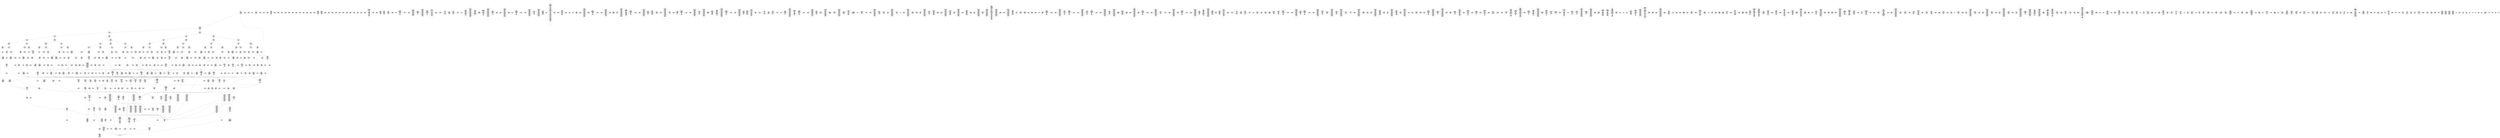 /* Generated by GvGen v.1.0 (https://www.github.com/stricaud/gvgen) */

digraph G {
compound=true;
   node1 [label="[anywhere]"];
   node2 [label="# 0x0
PUSHX Data
PUSHX Data
MSTORE
PUSHX LogicData
CALLDATASIZE
LT
PUSHX Data
JUMPI
"];
   node3 [label="# 0xd
PUSHX Data
CALLDATALOAD
PUSHX BitData
SHR
PUSHX LogicData
GT
PUSHX Data
JUMPI
"];
   node4 [label="# 0x1e
PUSHX LogicData
GT
PUSHX Data
JUMPI
"];
   node5 [label="# 0x29
PUSHX LogicData
GT
PUSHX Data
JUMPI
"];
   node6 [label="# 0x34
PUSHX LogicData
GT
PUSHX Data
JUMPI
"];
   node7 [label="# 0x3f
PUSHX LogicData
EQ
PUSHX Data
JUMPI
"];
   node8 [label="# 0x4a
PUSHX LogicData
EQ
PUSHX Data
JUMPI
"];
   node9 [label="# 0x55
PUSHX LogicData
EQ
PUSHX Data
JUMPI
"];
   node10 [label="# 0x60
PUSHX LogicData
EQ
PUSHX Data
JUMPI
"];
   node11 [label="# 0x6b
PUSHX Data
REVERT
"];
   node12 [label="# 0x6f
JUMPDEST
PUSHX LogicData
EQ
PUSHX Data
JUMPI
"];
   node13 [label="# 0x7b
PUSHX LogicData
EQ
PUSHX Data
JUMPI
"];
   node14 [label="# 0x86
PUSHX LogicData
EQ
PUSHX Data
JUMPI
"];
   node15 [label="# 0x91
PUSHX LogicData
EQ
PUSHX Data
JUMPI
"];
   node16 [label="# 0x9c
PUSHX Data
REVERT
"];
   node17 [label="# 0xa0
JUMPDEST
PUSHX LogicData
GT
PUSHX Data
JUMPI
"];
   node18 [label="# 0xac
PUSHX LogicData
EQ
PUSHX Data
JUMPI
"];
   node19 [label="# 0xb7
PUSHX LogicData
EQ
PUSHX Data
JUMPI
"];
   node20 [label="# 0xc2
PUSHX LogicData
EQ
PUSHX Data
JUMPI
"];
   node21 [label="# 0xcd
PUSHX LogicData
EQ
PUSHX Data
JUMPI
"];
   node22 [label="# 0xd8
PUSHX Data
REVERT
"];
   node23 [label="# 0xdc
JUMPDEST
PUSHX LogicData
EQ
PUSHX Data
JUMPI
"];
   node24 [label="# 0xe8
PUSHX LogicData
EQ
PUSHX Data
JUMPI
"];
   node25 [label="# 0xf3
PUSHX LogicData
EQ
PUSHX Data
JUMPI
"];
   node26 [label="# 0xfe
PUSHX LogicData
EQ
PUSHX Data
JUMPI
"];
   node27 [label="# 0x109
PUSHX Data
REVERT
"];
   node28 [label="# 0x10d
JUMPDEST
PUSHX LogicData
GT
PUSHX Data
JUMPI
"];
   node29 [label="# 0x119
PUSHX LogicData
GT
PUSHX Data
JUMPI
"];
   node30 [label="# 0x124
PUSHX LogicData
EQ
PUSHX Data
JUMPI
"];
   node31 [label="# 0x12f
PUSHX LogicData
EQ
PUSHX Data
JUMPI
"];
   node32 [label="# 0x13a
PUSHX LogicData
EQ
PUSHX Data
JUMPI
"];
   node33 [label="# 0x145
PUSHX LogicData
EQ
PUSHX Data
JUMPI
"];
   node34 [label="# 0x150
PUSHX Data
REVERT
"];
   node35 [label="# 0x154
JUMPDEST
PUSHX LogicData
EQ
PUSHX Data
JUMPI
"];
   node36 [label="# 0x160
PUSHX LogicData
EQ
PUSHX Data
JUMPI
"];
   node37 [label="# 0x16b
PUSHX LogicData
EQ
PUSHX Data
JUMPI
"];
   node38 [label="# 0x176
PUSHX LogicData
EQ
PUSHX Data
JUMPI
"];
   node39 [label="# 0x181
PUSHX Data
REVERT
"];
   node40 [label="# 0x185
JUMPDEST
PUSHX LogicData
GT
PUSHX Data
JUMPI
"];
   node41 [label="# 0x191
PUSHX LogicData
EQ
PUSHX Data
JUMPI
"];
   node42 [label="# 0x19c
PUSHX LogicData
EQ
PUSHX Data
JUMPI
"];
   node43 [label="# 0x1a7
PUSHX LogicData
EQ
PUSHX Data
JUMPI
"];
   node44 [label="# 0x1b2
PUSHX LogicData
EQ
PUSHX Data
JUMPI
"];
   node45 [label="# 0x1bd
PUSHX Data
REVERT
"];
   node46 [label="# 0x1c1
JUMPDEST
PUSHX LogicData
EQ
PUSHX Data
JUMPI
"];
   node47 [label="# 0x1cd
PUSHX LogicData
EQ
PUSHX Data
JUMPI
"];
   node48 [label="# 0x1d8
PUSHX LogicData
EQ
PUSHX Data
JUMPI
"];
   node49 [label="# 0x1e3
PUSHX Data
REVERT
"];
   node50 [label="# 0x1e7
JUMPDEST
PUSHX LogicData
GT
PUSHX Data
JUMPI
"];
   node51 [label="# 0x1f3
PUSHX LogicData
GT
PUSHX Data
JUMPI
"];
   node52 [label="# 0x1fe
PUSHX LogicData
GT
PUSHX Data
JUMPI
"];
   node53 [label="# 0x209
PUSHX LogicData
EQ
PUSHX Data
JUMPI
"];
   node54 [label="# 0x214
PUSHX LogicData
EQ
PUSHX Data
JUMPI
"];
   node55 [label="# 0x21f
PUSHX LogicData
EQ
PUSHX Data
JUMPI
"];
   node56 [label="# 0x22a
PUSHX LogicData
EQ
PUSHX Data
JUMPI
"];
   node57 [label="# 0x235
PUSHX Data
REVERT
"];
   node58 [label="# 0x239
JUMPDEST
PUSHX LogicData
EQ
PUSHX Data
JUMPI
"];
   node59 [label="# 0x245
PUSHX LogicData
EQ
PUSHX Data
JUMPI
"];
   node60 [label="# 0x250
PUSHX LogicData
EQ
PUSHX Data
JUMPI
"];
   node61 [label="# 0x25b
PUSHX LogicData
EQ
PUSHX Data
JUMPI
"];
   node62 [label="# 0x266
PUSHX Data
REVERT
"];
   node63 [label="# 0x26a
JUMPDEST
PUSHX LogicData
GT
PUSHX Data
JUMPI
"];
   node64 [label="# 0x276
PUSHX LogicData
EQ
PUSHX Data
JUMPI
"];
   node65 [label="# 0x281
PUSHX LogicData
EQ
PUSHX Data
JUMPI
"];
   node66 [label="# 0x28c
PUSHX LogicData
EQ
PUSHX Data
JUMPI
"];
   node67 [label="# 0x297
PUSHX LogicData
EQ
PUSHX Data
JUMPI
"];
   node68 [label="# 0x2a2
PUSHX Data
REVERT
"];
   node69 [label="# 0x2a6
JUMPDEST
PUSHX LogicData
EQ
PUSHX Data
JUMPI
"];
   node70 [label="# 0x2b2
PUSHX LogicData
EQ
PUSHX Data
JUMPI
"];
   node71 [label="# 0x2bd
PUSHX LogicData
EQ
PUSHX Data
JUMPI
"];
   node72 [label="# 0x2c8
PUSHX Data
REVERT
"];
   node73 [label="# 0x2cc
JUMPDEST
PUSHX LogicData
GT
PUSHX Data
JUMPI
"];
   node74 [label="# 0x2d8
PUSHX LogicData
GT
PUSHX Data
JUMPI
"];
   node75 [label="# 0x2e3
PUSHX LogicData
EQ
PUSHX Data
JUMPI
"];
   node76 [label="# 0x2ee
PUSHX LogicData
EQ
PUSHX Data
JUMPI
"];
   node77 [label="# 0x2f9
PUSHX LogicData
EQ
PUSHX Data
JUMPI
"];
   node78 [label="# 0x304
PUSHX LogicData
EQ
PUSHX Data
JUMPI
"];
   node79 [label="# 0x30f
PUSHX Data
REVERT
"];
   node80 [label="# 0x313
JUMPDEST
PUSHX LogicData
EQ
PUSHX Data
JUMPI
"];
   node81 [label="# 0x31f
PUSHX LogicData
EQ
PUSHX Data
JUMPI
"];
   node82 [label="# 0x32a
PUSHX LogicData
EQ
PUSHX Data
JUMPI
"];
   node83 [label="# 0x335
PUSHX LogicData
EQ
PUSHX Data
JUMPI
"];
   node84 [label="# 0x340
PUSHX Data
REVERT
"];
   node85 [label="# 0x344
JUMPDEST
PUSHX LogicData
GT
PUSHX Data
JUMPI
"];
   node86 [label="# 0x350
PUSHX LogicData
EQ
PUSHX Data
JUMPI
"];
   node87 [label="# 0x35b
PUSHX LogicData
EQ
PUSHX Data
JUMPI
"];
   node88 [label="# 0x366
PUSHX LogicData
EQ
PUSHX Data
JUMPI
"];
   node89 [label="# 0x371
PUSHX LogicData
EQ
PUSHX Data
JUMPI
"];
   node90 [label="# 0x37c
PUSHX Data
REVERT
"];
   node91 [label="# 0x380
JUMPDEST
PUSHX LogicData
EQ
PUSHX Data
JUMPI
"];
   node92 [label="# 0x38c
PUSHX LogicData
EQ
PUSHX Data
JUMPI
"];
   node93 [label="# 0x397
PUSHX LogicData
EQ
PUSHX Data
JUMPI
"];
   node94 [label="# 0x3a2
JUMPDEST
PUSHX Data
REVERT
"];
   node95 [label="# 0x3a7
JUMPDEST
CALLVALUE
ISZERO
PUSHX Data
JUMPI
"];
   node96 [label="# 0x3af
PUSHX Data
REVERT
"];
   node97 [label="# 0x3b3
JUMPDEST
PUSHX Data
PUSHX Data
CALLDATASIZE
PUSHX Data
PUSHX Data
JUMP
"];
   node98 [label="# 0x3c2
JUMPDEST
PUSHX Data
JUMP
"];
   node99 [label="# 0x3c7
JUMPDEST
PUSHX MemData
MLOAD
ISZERO
ISZERO
MSTORE
PUSHX ArithData
ADD
"];
   node100 [label="# 0x3d3
JUMPDEST
PUSHX MemData
MLOAD
SUB
RETURN
"];
   node101 [label="# 0x3dc
JUMPDEST
CALLVALUE
ISZERO
PUSHX Data
JUMPI
"];
   node102 [label="# 0x3e4
PUSHX Data
REVERT
"];
   node103 [label="# 0x3e8
JUMPDEST
PUSHX Data
PUSHX Data
CALLDATASIZE
PUSHX Data
PUSHX Data
JUMP
"];
   node104 [label="# 0x3f7
JUMPDEST
PUSHX Data
JUMP
"];
   node105 [label="# 0x3fc
JUMPDEST
STOP
"];
   node106 [label="# 0x3fe
JUMPDEST
CALLVALUE
ISZERO
PUSHX Data
JUMPI
"];
   node107 [label="# 0x406
PUSHX Data
REVERT
"];
   node108 [label="# 0x40a
JUMPDEST
PUSHX Data
PUSHX Data
JUMP
"];
   node109 [label="# 0x413
JUMPDEST
PUSHX MemData
MLOAD
PUSHX Data
PUSHX Data
JUMP
"];
   node110 [label="# 0x420
JUMPDEST
CALLVALUE
ISZERO
PUSHX Data
JUMPI
"];
   node111 [label="# 0x428
PUSHX Data
REVERT
"];
   node112 [label="# 0x42c
JUMPDEST
PUSHX Data
PUSHX Data
CALLDATASIZE
PUSHX Data
PUSHX Data
JUMP
"];
   node113 [label="# 0x43b
JUMPDEST
PUSHX Data
JUMP
"];
   node114 [label="# 0x440
JUMPDEST
PUSHX MemData
MLOAD
PUSHX ArithData
PUSHX BitData
PUSHX BitData
SHL
SUB
AND
MSTORE
PUSHX ArithData
ADD
PUSHX Data
JUMP
"];
   node115 [label="# 0x458
JUMPDEST
CALLVALUE
ISZERO
PUSHX Data
JUMPI
"];
   node116 [label="# 0x460
PUSHX Data
REVERT
"];
   node117 [label="# 0x464
JUMPDEST
PUSHX Data
PUSHX Data
CALLDATASIZE
PUSHX Data
PUSHX Data
JUMP
"];
   node118 [label="# 0x473
JUMPDEST
PUSHX Data
JUMP
"];
   node119 [label="# 0x478
JUMPDEST
CALLVALUE
ISZERO
PUSHX Data
JUMPI
"];
   node120 [label="# 0x480
PUSHX Data
REVERT
"];
   node121 [label="# 0x484
JUMPDEST
PUSHX Data
PUSHX Data
CALLDATASIZE
PUSHX Data
PUSHX Data
JUMP
"];
   node122 [label="# 0x493
JUMPDEST
PUSHX Data
JUMP
"];
   node123 [label="# 0x498
JUMPDEST
CALLVALUE
ISZERO
PUSHX Data
JUMPI
"];
   node124 [label="# 0x4a0
PUSHX Data
REVERT
"];
   node125 [label="# 0x4a4
JUMPDEST
PUSHX Data
PUSHX Data
CALLDATASIZE
PUSHX Data
PUSHX Data
JUMP
"];
   node126 [label="# 0x4b3
JUMPDEST
PUSHX Data
PUSHX Data
MSTORE
PUSHX Data
MSTORE
PUSHX Data
SHA3
SLOAD
JUMP
"];
   node127 [label="# 0x4c5
JUMPDEST
PUSHX MemData
MLOAD
MSTORE
PUSHX ArithData
ADD
PUSHX Data
JUMP
"];
   node128 [label="# 0x4d3
JUMPDEST
CALLVALUE
ISZERO
PUSHX Data
JUMPI
"];
   node129 [label="# 0x4db
PUSHX Data
REVERT
"];
   node130 [label="# 0x4df
JUMPDEST
PUSHX Data
PUSHX Data
CALLDATASIZE
PUSHX Data
PUSHX Data
JUMP
"];
   node131 [label="# 0x4ee
JUMPDEST
PUSHX Data
JUMP
"];
   node132 [label="# 0x4f3
JUMPDEST
CALLVALUE
ISZERO
PUSHX Data
JUMPI
"];
   node133 [label="# 0x4fb
PUSHX Data
REVERT
"];
   node134 [label="# 0x4ff
JUMPDEST
PUSHX StorData
SLOAD
PUSHX Data
JUMP
"];
   node135 [label="# 0x508
JUMPDEST
CALLVALUE
ISZERO
PUSHX Data
JUMPI
"];
   node136 [label="# 0x510
PUSHX Data
REVERT
"];
   node137 [label="# 0x514
JUMPDEST
PUSHX Data
PUSHX Data
CALLDATASIZE
PUSHX Data
PUSHX Data
JUMP
"];
   node138 [label="# 0x523
JUMPDEST
PUSHX Data
JUMP
"];
   node139 [label="# 0x528
JUMPDEST
CALLVALUE
ISZERO
PUSHX Data
JUMPI
"];
   node140 [label="# 0x530
PUSHX Data
REVERT
"];
   node141 [label="# 0x534
JUMPDEST
PUSHX Data
PUSHX Data
CALLDATASIZE
PUSHX Data
PUSHX Data
JUMP
"];
   node142 [label="# 0x543
JUMPDEST
PUSHX Data
JUMP
"];
   node143 [label="# 0x548
JUMPDEST
CALLVALUE
ISZERO
PUSHX Data
JUMPI
"];
   node144 [label="# 0x550
PUSHX Data
REVERT
"];
   node145 [label="# 0x554
JUMPDEST
PUSHX Data
PUSHX Data
CALLDATASIZE
PUSHX Data
PUSHX Data
JUMP
"];
   node146 [label="# 0x563
JUMPDEST
PUSHX Data
JUMP
"];
   node147 [label="# 0x568
JUMPDEST
CALLVALUE
ISZERO
PUSHX Data
JUMPI
"];
   node148 [label="# 0x570
PUSHX Data
REVERT
"];
   node149 [label="# 0x574
JUMPDEST
PUSHX Data
PUSHX Data
JUMP
"];
   node150 [label="# 0x57e
JUMPDEST
CALLVALUE
ISZERO
PUSHX Data
JUMPI
"];
   node151 [label="# 0x586
PUSHX Data
REVERT
"];
   node152 [label="# 0x58a
JUMPDEST
PUSHX StorData
SLOAD
PUSHX Data
PUSHX Data
DIV
PUSHX BitData
AND
JUMP
"];
   node153 [label="# 0x5b3
JUMPDEST
CALLVALUE
ISZERO
PUSHX Data
JUMPI
"];
   node154 [label="# 0x5bb
PUSHX Data
REVERT
"];
   node155 [label="# 0x5bf
JUMPDEST
PUSHX Data
PUSHX Data
JUMP
"];
   node156 [label="# 0x5c8
JUMPDEST
CALLVALUE
ISZERO
PUSHX Data
JUMPI
"];
   node157 [label="# 0x5d0
PUSHX Data
REVERT
"];
   node158 [label="# 0x5d4
JUMPDEST
PUSHX Data
PUSHX Data
CALLDATASIZE
PUSHX Data
PUSHX Data
JUMP
"];
   node159 [label="# 0x5e3
JUMPDEST
PUSHX Data
JUMP
"];
   node160 [label="# 0x5e8
JUMPDEST
CALLVALUE
ISZERO
PUSHX Data
JUMPI
"];
   node161 [label="# 0x5f0
PUSHX Data
REVERT
"];
   node162 [label="# 0x5f4
JUMPDEST
PUSHX Data
PUSHX Data
JUMP
"];
   node163 [label="# 0x5fd
JUMPDEST
CALLVALUE
ISZERO
PUSHX Data
JUMPI
"];
   node164 [label="# 0x605
PUSHX Data
REVERT
"];
   node165 [label="# 0x609
JUMPDEST
PUSHX Data
PUSHX Data
CALLDATASIZE
PUSHX Data
PUSHX Data
JUMP
"];
   node166 [label="# 0x618
JUMPDEST
PUSHX Data
JUMP
"];
   node167 [label="# 0x61d
JUMPDEST
CALLVALUE
ISZERO
PUSHX Data
JUMPI
"];
   node168 [label="# 0x625
PUSHX Data
REVERT
"];
   node169 [label="# 0x629
JUMPDEST
PUSHX Data
PUSHX Data
CALLDATASIZE
PUSHX Data
PUSHX Data
JUMP
"];
   node170 [label="# 0x638
JUMPDEST
PUSHX Data
JUMP
"];
   node171 [label="# 0x63d
JUMPDEST
CALLVALUE
ISZERO
PUSHX Data
JUMPI
"];
   node172 [label="# 0x645
PUSHX Data
REVERT
"];
   node173 [label="# 0x649
JUMPDEST
PUSHX Data
PUSHX Data
JUMP
"];
   node174 [label="# 0x652
JUMPDEST
CALLVALUE
ISZERO
PUSHX Data
JUMPI
"];
   node175 [label="# 0x65a
PUSHX Data
REVERT
"];
   node176 [label="# 0x65e
JUMPDEST
PUSHX Data
PUSHX Data
CALLDATASIZE
PUSHX Data
PUSHX Data
JUMP
"];
   node177 [label="# 0x66d
JUMPDEST
PUSHX Data
JUMP
"];
   node178 [label="# 0x672
JUMPDEST
CALLVALUE
ISZERO
PUSHX Data
JUMPI
"];
   node179 [label="# 0x67a
PUSHX Data
REVERT
"];
   node180 [label="# 0x67e
JUMPDEST
PUSHX Data
PUSHX Data
JUMP
"];
   node181 [label="# 0x69a
JUMPDEST
CALLVALUE
ISZERO
PUSHX Data
JUMPI
"];
   node182 [label="# 0x6a2
PUSHX Data
REVERT
"];
   node183 [label="# 0x6a6
JUMPDEST
PUSHX StorData
SLOAD
PUSHX Data
PUSHX Data
DIV
PUSHX BitData
AND
JUMP
"];
   node184 [label="# 0x6ce
JUMPDEST
CALLVALUE
ISZERO
PUSHX Data
JUMPI
"];
   node185 [label="# 0x6d6
PUSHX Data
REVERT
"];
   node186 [label="# 0x6da
JUMPDEST
PUSHX StorData
SLOAD
PUSHX Data
DIV
PUSHX BitData
AND
PUSHX Data
JUMP
"];
   node187 [label="# 0x6fe
JUMPDEST
CALLVALUE
ISZERO
PUSHX Data
JUMPI
"];
   node188 [label="# 0x706
PUSHX Data
REVERT
"];
   node189 [label="# 0x70a
JUMPDEST
PUSHX StorData
SLOAD
PUSHX Data
PUSHX Data
DIV
PUSHX BitData
AND
JUMP
"];
   node190 [label="# 0x731
JUMPDEST
CALLVALUE
ISZERO
PUSHX Data
JUMPI
"];
   node191 [label="# 0x739
PUSHX Data
REVERT
"];
   node192 [label="# 0x73d
JUMPDEST
PUSHX Data
PUSHX Data
CALLDATASIZE
PUSHX Data
PUSHX Data
JUMP
"];
   node193 [label="# 0x74c
JUMPDEST
PUSHX Data
JUMP
"];
   node194 [label="# 0x751
JUMPDEST
CALLVALUE
ISZERO
PUSHX Data
JUMPI
"];
   node195 [label="# 0x759
PUSHX Data
REVERT
"];
   node196 [label="# 0x75d
JUMPDEST
PUSHX Data
PUSHX Data
JUMP
"];
   node197 [label="# 0x76d
JUMPDEST
CALLVALUE
ISZERO
PUSHX Data
JUMPI
"];
   node198 [label="# 0x775
PUSHX Data
REVERT
"];
   node199 [label="# 0x779
JUMPDEST
PUSHX Data
PUSHX Data
CALLDATASIZE
PUSHX Data
PUSHX Data
JUMP
"];
   node200 [label="# 0x788
JUMPDEST
PUSHX Data
JUMP
"];
   node201 [label="# 0x78d
JUMPDEST
CALLVALUE
ISZERO
PUSHX Data
JUMPI
"];
   node202 [label="# 0x795
PUSHX Data
REVERT
"];
   node203 [label="# 0x799
JUMPDEST
PUSHX Data
PUSHX Data
CALLDATASIZE
PUSHX Data
PUSHX Data
JUMP
"];
   node204 [label="# 0x7a8
JUMPDEST
PUSHX Data
JUMP
"];
   node205 [label="# 0x7ad
JUMPDEST
CALLVALUE
ISZERO
PUSHX Data
JUMPI
"];
   node206 [label="# 0x7b5
PUSHX Data
REVERT
"];
   node207 [label="# 0x7b9
JUMPDEST
PUSHX Data
PUSHX Data
CALLDATASIZE
PUSHX Data
PUSHX Data
JUMP
"];
   node208 [label="# 0x7c8
JUMPDEST
PUSHX Data
JUMP
"];
   node209 [label="# 0x7cd
JUMPDEST
CALLVALUE
ISZERO
PUSHX Data
JUMPI
"];
   node210 [label="# 0x7d5
PUSHX Data
REVERT
"];
   node211 [label="# 0x7d9
JUMPDEST
PUSHX Data
PUSHX Data
JUMP
"];
   node212 [label="# 0x7e2
JUMPDEST
CALLVALUE
ISZERO
PUSHX Data
JUMPI
"];
   node213 [label="# 0x7ea
PUSHX Data
REVERT
"];
   node214 [label="# 0x7ee
JUMPDEST
PUSHX Data
PUSHX Data
CALLDATASIZE
PUSHX Data
PUSHX Data
JUMP
"];
   node215 [label="# 0x7fd
JUMPDEST
PUSHX Data
PUSHX Data
MSTORE
PUSHX Data
MSTORE
PUSHX Data
SHA3
SLOAD
JUMP
"];
   node216 [label="# 0x80f
JUMPDEST
CALLVALUE
ISZERO
PUSHX Data
JUMPI
"];
   node217 [label="# 0x817
PUSHX Data
REVERT
"];
   node218 [label="# 0x81b
JUMPDEST
PUSHX Data
PUSHX Data
JUMP
"];
   node219 [label="# 0x824
JUMPDEST
CALLVALUE
ISZERO
PUSHX Data
JUMPI
"];
   node220 [label="# 0x82c
PUSHX Data
REVERT
"];
   node221 [label="# 0x830
JUMPDEST
PUSHX Data
PUSHX StorData
SLOAD
JUMP
"];
   node222 [label="# 0x83a
JUMPDEST
CALLVALUE
ISZERO
PUSHX Data
JUMPI
"];
   node223 [label="# 0x842
PUSHX Data
REVERT
"];
   node224 [label="# 0x846
JUMPDEST
PUSHX Data
PUSHX Data
CALLDATASIZE
PUSHX Data
PUSHX Data
JUMP
"];
   node225 [label="# 0x855
JUMPDEST
PUSHX Data
PUSHX Data
MSTORE
PUSHX Data
MSTORE
PUSHX Data
SHA3
SLOAD
JUMP
"];
   node226 [label="# 0x867
JUMPDEST
CALLVALUE
ISZERO
PUSHX Data
JUMPI
"];
   node227 [label="# 0x86f
PUSHX Data
REVERT
"];
   node228 [label="# 0x873
JUMPDEST
PUSHX Data
PUSHX Data
JUMP
"];
   node229 [label="# 0x87c
JUMPDEST
CALLVALUE
ISZERO
PUSHX Data
JUMPI
"];
   node230 [label="# 0x884
PUSHX Data
REVERT
"];
   node231 [label="# 0x888
JUMPDEST
PUSHX StorData
SLOAD
PUSHX ArithData
PUSHX BitData
PUSHX BitData
SHL
SUB
AND
PUSHX Data
JUMP
"];
   node232 [label="# 0x89a
JUMPDEST
CALLVALUE
ISZERO
PUSHX Data
JUMPI
"];
   node233 [label="# 0x8a2
PUSHX Data
REVERT
"];
   node234 [label="# 0x8a6
JUMPDEST
PUSHX Data
PUSHX Data
CALLDATASIZE
PUSHX Data
PUSHX Data
JUMP
"];
   node235 [label="# 0x8b5
JUMPDEST
PUSHX Data
JUMP
"];
   node236 [label="# 0x8ba
JUMPDEST
CALLVALUE
ISZERO
PUSHX Data
JUMPI
"];
   node237 [label="# 0x8c2
PUSHX Data
REVERT
"];
   node238 [label="# 0x8c6
JUMPDEST
PUSHX Data
PUSHX Data
JUMP
"];
   node239 [label="# 0x8cf
JUMPDEST
CALLVALUE
ISZERO
PUSHX Data
JUMPI
"];
   node240 [label="# 0x8d7
PUSHX Data
REVERT
"];
   node241 [label="# 0x8db
JUMPDEST
PUSHX Data
PUSHX Data
JUMP
"];
   node242 [label="# 0x8e4
JUMPDEST
CALLVALUE
ISZERO
PUSHX Data
JUMPI
"];
   node243 [label="# 0x8ec
PUSHX Data
REVERT
"];
   node244 [label="# 0x8f0
JUMPDEST
PUSHX Data
PUSHX Data
JUMP
"];
   node245 [label="# 0x8f9
JUMPDEST
PUSHX Data
PUSHX Data
CALLDATASIZE
PUSHX Data
PUSHX Data
JUMP
"];
   node246 [label="# 0x907
JUMPDEST
PUSHX Data
JUMP
"];
   node247 [label="# 0x90c
JUMPDEST
CALLVALUE
ISZERO
PUSHX Data
JUMPI
"];
   node248 [label="# 0x914
PUSHX Data
REVERT
"];
   node249 [label="# 0x918
JUMPDEST
PUSHX Data
PUSHX Data
JUMP
"];
   node250 [label="# 0x921
JUMPDEST
CALLVALUE
ISZERO
PUSHX Data
JUMPI
"];
   node251 [label="# 0x929
PUSHX Data
REVERT
"];
   node252 [label="# 0x92d
JUMPDEST
PUSHX Data
PUSHX Data
CALLDATASIZE
PUSHX Data
PUSHX Data
JUMP
"];
   node253 [label="# 0x93c
JUMPDEST
PUSHX Data
JUMP
"];
   node254 [label="# 0x941
JUMPDEST
CALLVALUE
ISZERO
PUSHX Data
JUMPI
"];
   node255 [label="# 0x949
PUSHX Data
REVERT
"];
   node256 [label="# 0x94d
JUMPDEST
PUSHX Data
PUSHX Data
CALLDATASIZE
PUSHX Data
PUSHX Data
JUMP
"];
   node257 [label="# 0x95c
JUMPDEST
PUSHX Data
JUMP
"];
   node258 [label="# 0x961
JUMPDEST
CALLVALUE
ISZERO
PUSHX Data
JUMPI
"];
   node259 [label="# 0x969
PUSHX Data
REVERT
"];
   node260 [label="# 0x96d
JUMPDEST
PUSHX Data
PUSHX Data
CALLDATASIZE
PUSHX Data
PUSHX Data
JUMP
"];
   node261 [label="# 0x97c
JUMPDEST
PUSHX Data
JUMP
"];
   node262 [label="# 0x981
JUMPDEST
CALLVALUE
ISZERO
PUSHX Data
JUMPI
"];
   node263 [label="# 0x989
PUSHX Data
REVERT
"];
   node264 [label="# 0x98d
JUMPDEST
PUSHX Data
PUSHX Data
CALLDATASIZE
PUSHX Data
PUSHX Data
JUMP
"];
   node265 [label="# 0x99c
JUMPDEST
PUSHX Data
JUMP
"];
   node266 [label="# 0x9a1
JUMPDEST
CALLVALUE
ISZERO
PUSHX Data
JUMPI
"];
   node267 [label="# 0x9a9
PUSHX Data
REVERT
"];
   node268 [label="# 0x9ad
JUMPDEST
PUSHX Data
PUSHX Data
CALLDATASIZE
PUSHX Data
PUSHX Data
JUMP
"];
   node269 [label="# 0x9bc
JUMPDEST
PUSHX Data
JUMP
"];
   node270 [label="# 0x9c1
JUMPDEST
CALLVALUE
ISZERO
PUSHX Data
JUMPI
"];
   node271 [label="# 0x9c9
PUSHX Data
REVERT
"];
   node272 [label="# 0x9cd
JUMPDEST
PUSHX Data
PUSHX Data
CALLDATASIZE
PUSHX Data
PUSHX Data
JUMP
"];
   node273 [label="# 0x9dc
JUMPDEST
PUSHX Data
JUMP
"];
   node274 [label="# 0x9e1
JUMPDEST
CALLVALUE
ISZERO
PUSHX Data
JUMPI
"];
   node275 [label="# 0x9e9
PUSHX Data
REVERT
"];
   node276 [label="# 0x9ed
JUMPDEST
PUSHX Data
PUSHX Data
CALLDATASIZE
PUSHX Data
PUSHX Data
JUMP
"];
   node277 [label="# 0x9fc
JUMPDEST
PUSHX Data
JUMP
"];
   node278 [label="# 0xa01
JUMPDEST
CALLVALUE
ISZERO
PUSHX Data
JUMPI
"];
   node279 [label="# 0xa09
PUSHX Data
REVERT
"];
   node280 [label="# 0xa0d
JUMPDEST
PUSHX Data
PUSHX Data
CALLDATASIZE
PUSHX Data
PUSHX Data
JUMP
"];
   node281 [label="# 0xa1c
JUMPDEST
PUSHX Data
JUMP
"];
   node282 [label="# 0xa21
JUMPDEST
CALLVALUE
ISZERO
PUSHX Data
JUMPI
"];
   node283 [label="# 0xa29
PUSHX Data
REVERT
"];
   node284 [label="# 0xa2d
JUMPDEST
PUSHX Data
PUSHX StorData
SLOAD
JUMP
"];
   node285 [label="# 0xa37
JUMPDEST
CALLVALUE
ISZERO
PUSHX Data
JUMPI
"];
   node286 [label="# 0xa3f
PUSHX Data
REVERT
"];
   node287 [label="# 0xa43
JUMPDEST
PUSHX Data
PUSHX Data
CALLDATASIZE
PUSHX Data
PUSHX Data
JUMP
"];
   node288 [label="# 0xa52
JUMPDEST
PUSHX Data
JUMP
"];
   node289 [label="# 0xa57
JUMPDEST
CALLVALUE
ISZERO
PUSHX Data
JUMPI
"];
   node290 [label="# 0xa5f
PUSHX Data
REVERT
"];
   node291 [label="# 0xa63
JUMPDEST
PUSHX Data
PUSHX Data
CALLDATASIZE
PUSHX Data
PUSHX Data
JUMP
"];
   node292 [label="# 0xa72
JUMPDEST
PUSHX Data
JUMP
"];
   node293 [label="# 0xa77
JUMPDEST
CALLVALUE
ISZERO
PUSHX Data
JUMPI
"];
   node294 [label="# 0xa7f
PUSHX Data
REVERT
"];
   node295 [label="# 0xa83
JUMPDEST
PUSHX Data
PUSHX Data
CALLDATASIZE
PUSHX Data
PUSHX Data
JUMP
"];
   node296 [label="# 0xa92
JUMPDEST
PUSHX ArithData
PUSHX BitData
PUSHX BitData
SHL
SUB
AND
PUSHX Data
MSTORE
PUSHX Data
PUSHX Data
MSTORE
PUSHX Data
SHA3
AND
MSTORE
MSTORE
SHA3
SLOAD
PUSHX BitData
AND
JUMP
"];
   node297 [label="# 0xac0
JUMPDEST
PUSHX Data
PUSHX Data
CALLDATASIZE
PUSHX Data
PUSHX Data
JUMP
"];
   node298 [label="# 0xace
JUMPDEST
PUSHX Data
JUMP
"];
   node299 [label="# 0xad3
JUMPDEST
CALLVALUE
ISZERO
PUSHX Data
JUMPI
"];
   node300 [label="# 0xadb
PUSHX Data
REVERT
"];
   node301 [label="# 0xadf
JUMPDEST
PUSHX Data
PUSHX Data
CALLDATASIZE
PUSHX Data
PUSHX Data
JUMP
"];
   node302 [label="# 0xaee
JUMPDEST
PUSHX Data
JUMP
"];
   node303 [label="# 0xaf3
JUMPDEST
CALLVALUE
ISZERO
PUSHX Data
JUMPI
"];
   node304 [label="# 0xafb
PUSHX Data
REVERT
"];
   node305 [label="# 0xaff
JUMPDEST
PUSHX StorData
SLOAD
PUSHX Data
PUSHX Data
DIV
PUSHX BitData
AND
JUMP
"];
   node306 [label="# 0xb29
JUMPDEST
CALLVALUE
ISZERO
PUSHX Data
JUMPI
"];
   node307 [label="# 0xb31
PUSHX Data
REVERT
"];
   node308 [label="# 0xb35
JUMPDEST
PUSHX Data
PUSHX Data
CALLDATASIZE
PUSHX Data
PUSHX Data
JUMP
"];
   node309 [label="# 0xb44
JUMPDEST
PUSHX Data
PUSHX Data
MSTORE
PUSHX Data
MSTORE
PUSHX Data
SHA3
SLOAD
JUMP
"];
   node310 [label="# 0xb56
JUMPDEST
CALLVALUE
ISZERO
PUSHX Data
JUMPI
"];
   node311 [label="# 0xb5e
PUSHX Data
REVERT
"];
   node312 [label="# 0xb62
JUMPDEST
PUSHX Data
PUSHX Data
CALLDATASIZE
PUSHX Data
PUSHX Data
JUMP
"];
   node313 [label="# 0xb71
JUMPDEST
PUSHX Data
PUSHX Data
MSTORE
PUSHX Data
MSTORE
PUSHX Data
SHA3
SLOAD
JUMP
"];
   node314 [label="# 0xb83
JUMPDEST
CALLVALUE
ISZERO
PUSHX Data
JUMPI
"];
   node315 [label="# 0xb8b
PUSHX Data
REVERT
"];
   node316 [label="# 0xb8f
JUMPDEST
PUSHX Data
PUSHX StorData
SLOAD
JUMP
"];
   node317 [label="# 0xb99
JUMPDEST
PUSHX Data
PUSHX BitData
AND
PUSHX LogicData
EQ
PUSHX Data
JUMPI
"];
   node318 [label="# 0xbe6
PUSHX Data
PUSHX Data
JUMP
"];
   node319 [label="# 0xbef
JUMPDEST
JUMP
"];
   node320 [label="# 0xbf5
JUMPDEST
PUSHX StorData
SLOAD
PUSHX ArithData
PUSHX BitData
PUSHX BitData
SHL
SUB
AND
CALLER
EQ
PUSHX Data
JUMPI
"];
   node321 [label="# 0xc09
CALLER
PUSHX LogicData
EQ
"];
   node322 [label="# 0xc21
JUMPDEST
PUSHX Data
JUMPI
"];
   node323 [label="# 0xc26
PUSHX MemData
MLOAD
PUSHX BitData
PUSHX BitData
SHL
MSTORE
PUSHX Data
PUSHX ArithData
ADD
MSTORE
PUSHX ArithData
ADD
MSTORE
PUSHX Data
PUSHX ArithData
ADD
MSTORE
PUSHX ArithData
ADD
"];
   node324 [label="# 0xc69
JUMPDEST
PUSHX MemData
MLOAD
SUB
REVERT
"];
   node325 [label="# 0xc72
JUMPDEST
PUSHX ArithData
PUSHX BitData
PUSHX BitData
SHL
SUB
AND
PUSHX Data
JUMPI
"];
   node326 [label="# 0xc81
PUSHX MemData
MLOAD
PUSHX BitData
PUSHX BitData
SHL
MSTORE
PUSHX Data
PUSHX ArithData
ADD
MSTORE
PUSHX Data
PUSHX ArithData
ADD
MSTORE
PUSHX Data
PUSHX ArithData
ADD
MSTORE
PUSHX ArithData
ADD
PUSHX Data
JUMP
"];
   node327 [label="# 0xcc8
JUMPDEST
PUSHX StorData
SLOAD
PUSHX BitData
AND
PUSHX ArithData
PUSHX BitData
PUSHX BitData
SHL
SUB
AND
OR
SSTORE
JUMP
"];
   node328 [label="# 0xd02
JUMPDEST
PUSHX Data
PUSHX StorData
SLOAD
PUSHX Data
PUSHX Data
JUMP
"];
   node329 [label="# 0xd11
JUMPDEST
PUSHX ArithData
ADD
PUSHX ArithData
DIV
MUL
PUSHX ArithData
ADD
PUSHX MemData
MLOAD
ADD
PUSHX Data
MSTORE
MSTORE
PUSHX ArithData
ADD
SLOAD
PUSHX Data
PUSHX Data
JUMP
"];
   node330 [label="# 0xd3d
JUMPDEST
ISZERO
PUSHX Data
JUMPI
"];
   node331 [label="# 0xd44
PUSHX LogicData
LT
PUSHX Data
JUMPI
"];
   node332 [label="# 0xd4c
PUSHX ArithData
SLOAD
DIV
MUL
MSTORE
PUSHX ArithData
ADD
PUSHX Data
JUMP
"];
   node333 [label="# 0xd5f
JUMPDEST
ADD
PUSHX Data
MSTORE
PUSHX Data
PUSHX Data
SHA3
"];
   node334 [label="# 0xd6d
JUMPDEST
SLOAD
MSTORE
PUSHX ArithData
ADD
PUSHX ArithData
ADD
GT
PUSHX Data
JUMPI
"];
   node335 [label="# 0xd81
SUB
PUSHX BitData
AND
ADD
"];
   node336 [label="# 0xd8a
JUMPDEST
JUMP
"];
   node337 [label="# 0xd94
JUMPDEST
PUSHX Data
MSTORE
PUSHX Data
PUSHX Data
MSTORE
PUSHX Data
SHA3
SLOAD
PUSHX ArithData
PUSHX BitData
PUSHX BitData
SHL
SUB
AND
PUSHX Data
JUMPI
"];
   node338 [label="# 0xdb1
PUSHX MemData
MLOAD
PUSHX BitData
PUSHX BitData
SHL
MSTORE
PUSHX Data
PUSHX ArithData
ADD
MSTORE
PUSHX Data
PUSHX ArithData
ADD
MSTORE
PUSHX Data
PUSHX ArithData
ADD
MSTORE
PUSHX Data
PUSHX ArithData
ADD
MSTORE
PUSHX ArithData
ADD
PUSHX Data
JUMP
"];
   node339 [label="# 0xe1e
JUMPDEST
PUSHX Data
MSTORE
PUSHX Data
PUSHX Data
MSTORE
PUSHX Data
SHA3
SLOAD
PUSHX ArithData
PUSHX BitData
PUSHX BitData
SHL
SUB
AND
JUMP
"];
   node340 [label="# 0xe3a
JUMPDEST
PUSHX Data
PUSHX Data
PUSHX Data
JUMP
"];
   node341 [label="# 0xe45
JUMPDEST
PUSHX ArithData
PUSHX BitData
PUSHX BitData
SHL
SUB
AND
PUSHX ArithData
PUSHX BitData
PUSHX BitData
SHL
SUB
AND
EQ
ISZERO
PUSHX Data
JUMPI
"];
   node342 [label="# 0xe62
PUSHX MemData
MLOAD
PUSHX BitData
PUSHX BitData
SHL
MSTORE
PUSHX Data
PUSHX ArithData
ADD
MSTORE
PUSHX Data
PUSHX ArithData
ADD
MSTORE
PUSHX Data
PUSHX ArithData
ADD
MSTORE
PUSHX Data
PUSHX ArithData
ADD
MSTORE
PUSHX ArithData
ADD
PUSHX Data
JUMP
"];
   node343 [label="# 0xecf
JUMPDEST
CALLER
PUSHX ArithData
PUSHX BitData
PUSHX BitData
SHL
SUB
AND
EQ
PUSHX Data
JUMPI
"];
   node344 [label="# 0xee1
PUSHX Data
CALLER
PUSHX Data
JUMP
"];
   node345 [label="# 0xeeb
JUMPDEST
PUSHX Data
JUMPI
"];
   node346 [label="# 0xef0
PUSHX MemData
MLOAD
PUSHX BitData
PUSHX BitData
SHL
MSTORE
PUSHX Data
PUSHX ArithData
ADD
MSTORE
PUSHX Data
PUSHX ArithData
ADD
MSTORE
PUSHX Data
PUSHX ArithData
ADD
MSTORE
PUSHX Data
PUSHX ArithData
ADD
MSTORE
PUSHX ArithData
ADD
PUSHX Data
JUMP
"];
   node347 [label="# 0xf5d
JUMPDEST
PUSHX Data
PUSHX Data
JUMP
"];
   node348 [label="# 0xf67
JUMPDEST
JUMP
"];
   node349 [label="# 0xf6c
JUMPDEST
PUSHX StorData
SLOAD
PUSHX ArithData
PUSHX BitData
PUSHX BitData
SHL
SUB
AND
CALLER
EQ
PUSHX Data
JUMPI
"];
   node350 [label="# 0xf80
CALLER
PUSHX LogicData
EQ
"];
   node351 [label="# 0xf98
JUMPDEST
PUSHX Data
JUMPI
"];
   node352 [label="# 0xf9d
PUSHX MemData
MLOAD
PUSHX BitData
PUSHX BitData
SHL
MSTORE
PUSHX Data
PUSHX ArithData
ADD
MSTORE
PUSHX ArithData
ADD
MSTORE
PUSHX Data
PUSHX ArithData
ADD
MSTORE
PUSHX ArithData
ADD
PUSHX Data
JUMP
"];
   node353 [label="# 0xfe4
JUMPDEST
PUSHX StorData
SLOAD
PUSHX Data
DIV
PUSHX BitData
AND
ISZERO
PUSHX Data
JUMPI
"];
   node354 [label="# 0x100c
PUSHX MemData
MLOAD
PUSHX BitData
PUSHX BitData
SHL
MSTORE
PUSHX Data
PUSHX ArithData
ADD
MSTORE
PUSHX Data
PUSHX ArithData
ADD
MSTORE
PUSHX Data
PUSHX ArithData
ADD
MSTORE
PUSHX ArithData
ADD
PUSHX Data
JUMP
"];
   node355 [label="# 0x1053
JUMPDEST
PUSHX Data
MSTORE
PUSHX Data
PUSHX Data
MSTORE
PUSHX Data
SHA3
PUSHX Data
PUSHX Data
JUMP
"];
   node356 [label="# 0x106c
JUMPDEST
JUMP
"];
   node357 [label="# 0x1072
JUMPDEST
PUSHX Data
MLOAD
PUSHX ArithData
PUSHX BitData
PUSHX BitData
SHL
SUB
AND
PUSHX ArithData
ADD
MSTORE
ADD
MSTORE
PUSHX ArithData
ADD
MSTORE
PUSHX Data
PUSHX ArithData
ADD
PUSHX MemData
MLOAD
PUSHX ArithData
SUB
SUB
MSTORE
PUSHX Data
MSTORE
MLOAD
PUSHX ArithData
ADD
SHA3
PUSHX Data
PUSHX ArithData
ADD
PUSHX ArithData
DIV
MUL
PUSHX ArithData
ADD
PUSHX MemData
MLOAD
ADD
PUSHX Data
MSTORE
MSTORE
PUSHX ArithData
ADD
CALLDATACOPY
PUSHX Data
ADD
MSTORE
PUSHX Data
JUMP
"];
   node358 [label="# 0x10f2
JUMPDEST
PUSHX Data
JUMPI
"];
   node359 [label="# 0x10f7
PUSHX Data
PUSHX Data
JUMP
"];
   node360 [label="# 0x1100
JUMPDEST
PUSHX Data
MSTORE
PUSHX Data
PUSHX Data
MSTORE
PUSHX Data
SHA3
SLOAD
PUSHX BitData
AND
ISZERO
PUSHX Data
JUMPI
"];
   node361 [label="# 0x1118
PUSHX Data
PUSHX Data
JUMP
"];
   node362 [label="# 0x1121
JUMPDEST
PUSHX Data
"];
   node363 [label="# 0x1127
JUMPDEST
JUMP
"];
   node364 [label="# 0x1130
JUMPDEST
PUSHX Data
CALLER
PUSHX Data
JUMP
"];
   node365 [label="# 0x113a
JUMPDEST
PUSHX Data
JUMPI
"];
   node366 [label="# 0x113f
PUSHX MemData
MLOAD
PUSHX BitData
PUSHX BitData
SHL
MSTORE
PUSHX Data
PUSHX ArithData
ADD
MSTORE
PUSHX Data
PUSHX ArithData
ADD
MSTORE
PUSHX Data
PUSHX ArithData
ADD
MSTORE
PUSHX Data
PUSHX ArithData
ADD
MSTORE
PUSHX ArithData
ADD
PUSHX Data
JUMP
"];
   node367 [label="# 0x11ac
JUMPDEST
PUSHX Data
PUSHX Data
JUMP
"];
   node368 [label="# 0x11b7
JUMPDEST
PUSHX StorData
SLOAD
PUSHX ArithData
PUSHX BitData
PUSHX BitData
SHL
SUB
AND
CALLER
EQ
PUSHX Data
JUMPI
"];
   node369 [label="# 0x11cb
CALLER
PUSHX LogicData
EQ
"];
   node370 [label="# 0x11e3
JUMPDEST
PUSHX Data
JUMPI
"];
   node371 [label="# 0x11e8
PUSHX MemData
MLOAD
PUSHX BitData
PUSHX BitData
SHL
MSTORE
PUSHX Data
PUSHX ArithData
ADD
MSTORE
PUSHX ArithData
ADD
MSTORE
PUSHX Data
PUSHX ArithData
ADD
MSTORE
PUSHX ArithData
ADD
PUSHX Data
JUMP
"];
   node372 [label="# 0x122f
JUMPDEST
PUSHX Data
SSTORE
JUMP
"];
   node373 [label="# 0x1234
JUMPDEST
PUSHX Data
PUSHX Data
PUSHX Data
JUMP
"];
   node374 [label="# 0x123f
JUMPDEST
LT
PUSHX Data
JUMPI
"];
   node375 [label="# 0x1246
PUSHX MemData
MLOAD
PUSHX BitData
PUSHX BitData
SHL
MSTORE
PUSHX Data
PUSHX ArithData
ADD
MSTORE
PUSHX Data
PUSHX ArithData
ADD
MSTORE
PUSHX Data
PUSHX ArithData
ADD
MSTORE
PUSHX Data
PUSHX ArithData
ADD
MSTORE
PUSHX ArithData
ADD
PUSHX Data
JUMP
"];
   node376 [label="# 0x12b3
JUMPDEST
PUSHX ArithData
PUSHX BitData
PUSHX BitData
SHL
SUB
AND
PUSHX Data
MSTORE
PUSHX Data
PUSHX Data
MSTORE
PUSHX Data
SHA3
MSTORE
MSTORE
SHA3
SLOAD
JUMP
"];
   node377 [label="# 0x12dc
JUMPDEST
PUSHX StorData
SLOAD
PUSHX ArithData
PUSHX BitData
PUSHX BitData
SHL
SUB
AND
CALLER
EQ
PUSHX Data
JUMPI
"];
   node378 [label="# 0x12ef
PUSHX MemData
MLOAD
PUSHX BitData
PUSHX BitData
SHL
MSTORE
PUSHX Data
PUSHX ArithData
ADD
MSTORE
PUSHX ArithData
ADD
MSTORE
PUSHX Data
PUSHX ArithData
ADD
MSTORE
PUSHX ArithData
ADD
PUSHX Data
JUMP
"];
   node379 [label="# 0x1336
JUMPDEST
PUSHX LogicData
SELFBALANCE
GT
PUSHX Data
JUMPI
"];
   node380 [label="# 0x133f
PUSHX MemData
MLOAD
PUSHX BitData
PUSHX BitData
SHL
MSTORE
PUSHX Data
PUSHX ArithData
ADD
MSTORE
PUSHX Data
PUSHX ArithData
ADD
MSTORE
PUSHX Data
PUSHX ArithData
ADD
MSTORE
PUSHX ArithData
ADD
PUSHX Data
JUMP
"];
   node381 [label="# 0x1386
JUMPDEST
PUSHX LogicData
PUSHX StorData
SLOAD
LT
ISZERO
PUSHX Data
JUMPI
"];
   node382 [label="# 0x1399
PUSHX MemData
MLOAD
PUSHX BitData
PUSHX BitData
SHL
MSTORE
PUSHX Data
PUSHX ArithData
ADD
MSTORE
PUSHX Data
PUSHX ArithData
ADD
MSTORE
PUSHX Data
PUSHX ArithData
ADD
MSTORE
PUSHX ArithData
ADD
PUSHX Data
JUMP
"];
   node383 [label="# 0x13e0
JUMPDEST
PUSHX MemData
MLOAD
CALLER
SELFBALANCE
ISZERO
PUSHX ArithData
MUL
PUSHX Data
CALL
ISZERO
ISZERO
PUSHX Data
JUMPI
"];
   node384 [label="# 0x1403
RETURNDATASIZE
PUSHX Data
RETURNDATACOPY
RETURNDATASIZE
PUSHX Data
REVERT
"];
   node385 [label="# 0x140c
JUMPDEST
JUMP
"];
   node386 [label="# 0x140f
JUMPDEST
PUSHX StorData
SLOAD
PUSHX ArithData
PUSHX BitData
PUSHX BitData
SHL
SUB
AND
CALLER
EQ
PUSHX Data
JUMPI
"];
   node387 [label="# 0x1423
CALLER
PUSHX LogicData
EQ
"];
   node388 [label="# 0x143b
JUMPDEST
PUSHX Data
JUMPI
"];
   node389 [label="# 0x1440
PUSHX MemData
MLOAD
PUSHX BitData
PUSHX BitData
SHL
MSTORE
PUSHX Data
PUSHX ArithData
ADD
MSTORE
PUSHX ArithData
ADD
MSTORE
PUSHX Data
PUSHX ArithData
ADD
MSTORE
PUSHX ArithData
ADD
PUSHX Data
JUMP
"];
   node390 [label="# 0x1487
JUMPDEST
PUSHX Data
MSTORE
PUSHX Data
PUSHX Data
MSTORE
PUSHX Data
SHA3
SSTORE
JUMP
"];
   node391 [label="# 0x1499
JUMPDEST
PUSHX StorData
SLOAD
PUSHX ArithData
PUSHX BitData
PUSHX BitData
SHL
SUB
AND
CALLER
EQ
PUSHX Data
JUMPI
"];
   node392 [label="# 0x14ac
PUSHX MemData
MLOAD
PUSHX BitData
PUSHX BitData
SHL
MSTORE
PUSHX Data
PUSHX ArithData
ADD
MSTORE
PUSHX ArithData
ADD
MSTORE
PUSHX Data
PUSHX ArithData
ADD
MSTORE
PUSHX ArithData
ADD
PUSHX Data
JUMP
"];
   node393 [label="# 0x14f3
JUMPDEST
PUSHX StorData
SLOAD
PUSHX Data
DIV
PUSHX BitData
AND
PUSHX Data
JUMPI
"];
   node394 [label="# 0x1516
PUSHX MemData
MLOAD
PUSHX BitData
PUSHX BitData
SHL
MSTORE
PUSHX Data
PUSHX ArithData
ADD
MSTORE
PUSHX Data
PUSHX ArithData
ADD
MSTORE
PUSHX Data
PUSHX ArithData
ADD
MSTORE
PUSHX ArithData
ADD
PUSHX Data
JUMP
"];
   node395 [label="# 0x155d
JUMPDEST
PUSHX Data
PUSHX Data
JUMP
"];
   node396 [label="# 0x1565
JUMPDEST
JUMP
"];
   node397 [label="# 0x1567
JUMPDEST
PUSHX Data
PUSHX MemData
MLOAD
PUSHX ArithData
ADD
PUSHX Data
MSTORE
PUSHX Data
MSTORE
PUSHX Data
JUMP
"];
   node398 [label="# 0x1582
JUMPDEST
PUSHX Data
PUSHX Data
PUSHX StorData
SLOAD
JUMP
"];
   node399 [label="# 0x158d
JUMPDEST
LT
PUSHX Data
JUMPI
"];
   node400 [label="# 0x1594
PUSHX MemData
MLOAD
PUSHX BitData
PUSHX BitData
SHL
MSTORE
PUSHX Data
PUSHX ArithData
ADD
MSTORE
PUSHX Data
PUSHX ArithData
ADD
MSTORE
PUSHX Data
PUSHX ArithData
ADD
MSTORE
PUSHX Data
PUSHX ArithData
ADD
MSTORE
PUSHX ArithData
ADD
PUSHX Data
JUMP
"];
   node401 [label="# 0x1601
JUMPDEST
PUSHX StorData
SLOAD
LT
PUSHX Data
JUMPI
"];
   node402 [label="# 0x160d
PUSHX Data
PUSHX Data
JUMP
"];
   node403 [label="# 0x1614
JUMPDEST
PUSHX Data
MSTORE
PUSHX Data
PUSHX Data
SHA3
ADD
SLOAD
JUMP
"];
   node404 [label="# 0x1626
JUMPDEST
PUSHX StorData
SLOAD
PUSHX ArithData
PUSHX BitData
PUSHX BitData
SHL
SUB
AND
CALLER
EQ
PUSHX Data
JUMPI
"];
   node405 [label="# 0x1639
PUSHX MemData
MLOAD
PUSHX BitData
PUSHX BitData
SHL
MSTORE
PUSHX Data
PUSHX ArithData
ADD
MSTORE
PUSHX ArithData
ADD
MSTORE
PUSHX Data
PUSHX ArithData
ADD
MSTORE
PUSHX ArithData
ADD
PUSHX Data
JUMP
"];
   node406 [label="# 0x1680
JUMPDEST
PUSHX StorData
SLOAD
PUSHX Data
DIV
PUSHX BitData
AND
ISZERO
PUSHX Data
JUMPI
"];
   node407 [label="# 0x16a8
PUSHX MemData
MLOAD
PUSHX BitData
PUSHX BitData
SHL
MSTORE
PUSHX Data
PUSHX ArithData
ADD
MSTORE
PUSHX Data
PUSHX ArithData
ADD
MSTORE
PUSHX Data
PUSHX ArithData
ADD
MSTORE
PUSHX ArithData
ADD
PUSHX Data
JUMP
"];
   node408 [label="# 0x16ef
JUMPDEST
PUSHX StorData
SLOAD
PUSHX BitData
AND
PUSHX BitData
OR
SSTORE
JUMP
"];
   node409 [label="# 0x1734
JUMPDEST
PUSHX StorData
SLOAD
PUSHX ArithData
PUSHX BitData
PUSHX BitData
SHL
SUB
AND
CALLER
EQ
PUSHX Data
JUMPI
"];
   node410 [label="# 0x1748
CALLER
PUSHX LogicData
EQ
"];
   node411 [label="# 0x1760
JUMPDEST
PUSHX Data
JUMPI
"];
   node412 [label="# 0x1765
PUSHX MemData
MLOAD
PUSHX BitData
PUSHX BitData
SHL
MSTORE
PUSHX Data
PUSHX ArithData
ADD
MSTORE
PUSHX ArithData
ADD
MSTORE
PUSHX Data
PUSHX ArithData
ADD
MSTORE
PUSHX ArithData
ADD
PUSHX Data
JUMP
"];
   node413 [label="# 0x17ac
JUMPDEST
PUSHX StorData
SLOAD
PUSHX Data
DIV
PUSHX BitData
AND
ISZERO
PUSHX Data
JUMPI
"];
   node414 [label="# 0x17d4
PUSHX MemData
MLOAD
PUSHX BitData
PUSHX BitData
SHL
MSTORE
PUSHX Data
PUSHX ArithData
ADD
MSTORE
PUSHX Data
PUSHX ArithData
ADD
MSTORE
PUSHX Data
PUSHX ArithData
ADD
MSTORE
PUSHX ArithData
ADD
PUSHX Data
JUMP
"];
   node415 [label="# 0x181b
JUMPDEST
PUSHX Data
PUSHX Data
PUSHX Data
JUMP
"];
   node416 [label="# 0x1827
JUMPDEST
PUSHX MemData
MLOAD
PUSHX ArithData
ADD
MSTORE
PUSHX Data
MSTORE
PUSHX Data
PUSHX Data
PUSHX Data
JUMP
"];
   node417 [label="# 0x1846
JUMPDEST
PUSHX Data
MSTORE
PUSHX Data
PUSHX Data
MSTORE
PUSHX Data
SHA3
SLOAD
PUSHX ArithData
PUSHX BitData
PUSHX BitData
SHL
SUB
AND
PUSHX Data
JUMPI
"];
   node418 [label="# 0x1864
PUSHX MemData
MLOAD
PUSHX BitData
PUSHX BitData
SHL
MSTORE
PUSHX Data
PUSHX ArithData
ADD
MSTORE
PUSHX Data
PUSHX ArithData
ADD
MSTORE
PUSHX Data
PUSHX ArithData
ADD
MSTORE
PUSHX Data
PUSHX ArithData
ADD
MSTORE
PUSHX ArithData
ADD
PUSHX Data
JUMP
"];
   node419 [label="# 0x18d1
JUMPDEST
PUSHX StorData
SLOAD
PUSHX ArithData
PUSHX BitData
PUSHX BitData
SHL
SUB
AND
CALLER
EQ
PUSHX Data
JUMPI
"];
   node420 [label="# 0x18e5
CALLER
PUSHX LogicData
EQ
"];
   node421 [label="# 0x18fd
JUMPDEST
PUSHX Data
JUMPI
"];
   node422 [label="# 0x1902
PUSHX MemData
MLOAD
PUSHX BitData
PUSHX BitData
SHL
MSTORE
PUSHX Data
PUSHX ArithData
ADD
MSTORE
PUSHX ArithData
ADD
MSTORE
PUSHX Data
PUSHX ArithData
ADD
MSTORE
PUSHX ArithData
ADD
PUSHX Data
JUMP
"];
   node423 [label="# 0x1949
JUMPDEST
PUSHX Data
MSTORE
PUSHX Data
PUSHX Data
MSTORE
PUSHX Data
SHA3
SSTORE
JUMP
"];
   node424 [label="# 0x195b
JUMPDEST
PUSHX Data
PUSHX Data
MSTORE
PUSHX Data
MSTORE
PUSHX Data
SHA3
SLOAD
PUSHX Data
PUSHX Data
JUMP
"];
   node425 [label="# 0x1974
JUMPDEST
PUSHX ArithData
ADD
PUSHX ArithData
DIV
MUL
PUSHX ArithData
ADD
PUSHX MemData
MLOAD
ADD
PUSHX Data
MSTORE
MSTORE
PUSHX ArithData
ADD
SLOAD
PUSHX Data
PUSHX Data
JUMP
"];
   node426 [label="# 0x19a0
JUMPDEST
ISZERO
PUSHX Data
JUMPI
"];
   node427 [label="# 0x19a7
PUSHX LogicData
LT
PUSHX Data
JUMPI
"];
   node428 [label="# 0x19af
PUSHX ArithData
SLOAD
DIV
MUL
MSTORE
PUSHX ArithData
ADD
PUSHX Data
JUMP
"];
   node429 [label="# 0x19c2
JUMPDEST
ADD
PUSHX Data
MSTORE
PUSHX Data
PUSHX Data
SHA3
"];
   node430 [label="# 0x19d0
JUMPDEST
SLOAD
MSTORE
PUSHX ArithData
ADD
PUSHX ArithData
ADD
GT
PUSHX Data
JUMPI
"];
   node431 [label="# 0x19e4
SUB
PUSHX BitData
AND
ADD
"];
   node432 [label="# 0x19ed
JUMPDEST
JUMP
"];
   node433 [label="# 0x19f5
JUMPDEST
PUSHX Data
PUSHX ArithData
PUSHX BitData
PUSHX BitData
SHL
SUB
AND
PUSHX Data
JUMPI
"];
   node434 [label="# 0x1a06
PUSHX MemData
MLOAD
PUSHX BitData
PUSHX BitData
SHL
MSTORE
PUSHX Data
PUSHX ArithData
ADD
MSTORE
PUSHX Data
PUSHX ArithData
ADD
MSTORE
PUSHX Data
PUSHX ArithData
ADD
MSTORE
PUSHX Data
PUSHX ArithData
ADD
MSTORE
PUSHX ArithData
ADD
PUSHX Data
JUMP
"];
   node435 [label="# 0x1a73
JUMPDEST
PUSHX ArithData
PUSHX BitData
PUSHX BitData
SHL
SUB
AND
PUSHX Data
MSTORE
PUSHX Data
PUSHX Data
MSTORE
PUSHX Data
SHA3
SLOAD
JUMP
"];
   node436 [label="# 0x1a8f
JUMPDEST
PUSHX StorData
SLOAD
PUSHX ArithData
PUSHX BitData
PUSHX BitData
SHL
SUB
AND
CALLER
EQ
PUSHX Data
JUMPI
"];
   node437 [label="# 0x1aa2
PUSHX MemData
MLOAD
PUSHX BitData
PUSHX BitData
SHL
MSTORE
PUSHX Data
PUSHX ArithData
ADD
MSTORE
PUSHX ArithData
ADD
MSTORE
PUSHX Data
PUSHX ArithData
ADD
MSTORE
PUSHX ArithData
ADD
PUSHX Data
JUMP
"];
   node438 [label="# 0x1ae9
JUMPDEST
PUSHX Data
PUSHX Data
PUSHX Data
JUMP
"];
   node439 [label="# 0x1af3
JUMPDEST
PUSHX StorData
SLOAD
PUSHX ArithData
PUSHX BitData
PUSHX BitData
SHL
SUB
AND
CALLER
EQ
PUSHX Data
JUMPI
"];
   node440 [label="# 0x1b06
PUSHX MemData
MLOAD
PUSHX BitData
PUSHX BitData
SHL
MSTORE
PUSHX Data
PUSHX ArithData
ADD
MSTORE
PUSHX ArithData
ADD
MSTORE
PUSHX Data
PUSHX ArithData
ADD
MSTORE
PUSHX ArithData
ADD
PUSHX Data
JUMP
"];
   node441 [label="# 0x1b4d
JUMPDEST
PUSHX StorData
SLOAD
PUSHX Data
DIV
PUSHX BitData
AND
ISZERO
PUSHX Data
JUMPI
"];
   node442 [label="# 0x1b71
PUSHX MemData
MLOAD
PUSHX BitData
PUSHX BitData
SHL
MSTORE
PUSHX Data
PUSHX ArithData
ADD
MSTORE
PUSHX Data
PUSHX ArithData
ADD
MSTORE
PUSHX Data
PUSHX ArithData
ADD
MSTORE
PUSHX ArithData
ADD
PUSHX Data
JUMP
"];
   node443 [label="# 0x1bb8
JUMPDEST
PUSHX Data
PUSHX Data
JUMP
"];
   node444 [label="# 0x1bc0
JUMPDEST
PUSHX StorData
SLOAD
PUSHX Data
PUSHX Data
JUMP
"];
   node445 [label="# 0x1bcd
JUMPDEST
PUSHX StorData
SLOAD
PUSHX ArithData
PUSHX BitData
PUSHX BitData
SHL
SUB
AND
CALLER
EQ
PUSHX Data
JUMPI
"];
   node446 [label="# 0x1be1
CALLER
PUSHX LogicData
EQ
"];
   node447 [label="# 0x1bf9
JUMPDEST
PUSHX Data
JUMPI
"];
   node448 [label="# 0x1bfe
PUSHX MemData
MLOAD
PUSHX BitData
PUSHX BitData
SHL
MSTORE
PUSHX Data
PUSHX ArithData
ADD
MSTORE
PUSHX ArithData
ADD
MSTORE
PUSHX Data
PUSHX ArithData
ADD
MSTORE
PUSHX ArithData
ADD
PUSHX Data
JUMP
"];
   node449 [label="# 0x1c45
JUMPDEST
PUSHX Data
MSTORE
PUSHX Data
PUSHX Data
MSTORE
PUSHX Data
SHA3
SSTORE
JUMP
"];
   node450 [label="# 0x1c57
JUMPDEST
PUSHX Data
PUSHX StorData
SLOAD
PUSHX Data
PUSHX Data
JUMP
"];
   node451 [label="# 0x1c66
JUMPDEST
CALLER
PUSHX LogicData
EQ
PUSHX Data
JUMPI
"];
   node452 [label="# 0x1c82
PUSHX MemData
MLOAD
PUSHX BitData
PUSHX BitData
SHL
MSTORE
PUSHX Data
PUSHX ArithData
ADD
MSTORE
PUSHX Data
PUSHX ArithData
ADD
MSTORE
PUSHX Data
PUSHX ArithData
ADD
MSTORE
PUSHX ArithData
ADD
PUSHX Data
JUMP
"];
   node453 [label="# 0x1cc9
JUMPDEST
PUSHX LogicData
PUSHX StorData
SLOAD
LT
PUSHX Data
JUMPI
"];
   node454 [label="# 0x1cdb
PUSHX MemData
MLOAD
PUSHX BitData
PUSHX BitData
SHL
MSTORE
PUSHX Data
PUSHX ArithData
ADD
MSTORE
PUSHX Data
PUSHX ArithData
ADD
MSTORE
PUSHX Data
PUSHX ArithData
ADD
MSTORE
PUSHX ArithData
ADD
PUSHX Data
JUMP
"];
   node455 [label="# 0x1d22
JUMPDEST
PUSHX Data
PUSHX StorData
SLOAD
PUSHX Data
PUSHX Data
PUSHX Data
JUMP
"];
   node456 [label="# 0x1d3a
JUMPDEST
PUSHX LogicData
GT
PUSHX Data
JUMPI
"];
   node457 [label="# 0x1d45
PUSHX MemData
MLOAD
PUSHX BitData
PUSHX BitData
SHL
MSTORE
PUSHX Data
PUSHX ArithData
ADD
MSTORE
PUSHX Data
PUSHX ArithData
ADD
MSTORE
PUSHX Data
PUSHX ArithData
ADD
MSTORE
PUSHX ArithData
ADD
PUSHX Data
JUMP
"];
   node458 [label="# 0x1d8c
JUMPDEST
PUSHX Data
SELFBALANCE
PUSHX Data
JUMP
"];
   node459 [label="# 0x1d96
JUMPDEST
PUSHX LogicData
GT
PUSHX Data
JUMPI
"];
   node460 [label="# 0x1da1
PUSHX MemData
MLOAD
PUSHX BitData
PUSHX BitData
SHL
MSTORE
PUSHX Data
PUSHX ArithData
ADD
MSTORE
PUSHX Data
PUSHX ArithData
ADD
MSTORE
PUSHX Data
PUSHX ArithData
ADD
MSTORE
PUSHX ArithData
ADD
PUSHX Data
JUMP
"];
   node461 [label="# 0x1de8
JUMPDEST
PUSHX StorData
PUSHX Data
SLOAD
PUSHX Data
PUSHX Data
JUMP
"];
   node462 [label="# 0x1dfa
JUMPDEST
SSTORE
PUSHX MemData
MLOAD
CALLER
ISZERO
PUSHX ArithData
MUL
PUSHX Data
CALL
ISZERO
ISZERO
PUSHX Data
JUMPI
"];
   node463 [label="# 0x1e23
RETURNDATASIZE
PUSHX Data
RETURNDATACOPY
RETURNDATASIZE
PUSHX Data
REVERT
"];
   node464 [label="# 0x1e2c
JUMPDEST
JUMP
"];
   node465 [label="# 0x1e30
JUMPDEST
PUSHX LogicData
PUSHX StorData
SLOAD
GT
ISZERO
PUSHX Data
JUMPI
"];
   node466 [label="# 0x1e3d
PUSHX StorData
SLOAD
EQ
"];
   node467 [label="# 0x1e43
JUMPDEST
PUSHX Data
JUMPI
"];
   node468 [label="# 0x1e48
PUSHX MemData
MLOAD
PUSHX BitData
PUSHX BitData
SHL
MSTORE
PUSHX Data
PUSHX ArithData
ADD
MSTORE
PUSHX Data
PUSHX ArithData
ADD
MSTORE
PUSHX Data
PUSHX ArithData
ADD
MSTORE
PUSHX ArithData
ADD
PUSHX Data
JUMP
"];
   node469 [label="# 0x1e8f
JUMPDEST
PUSHX StorData
SLOAD
PUSHX Data
DIV
PUSHX BitData
AND
PUSHX Data
JUMPI
"];
   node470 [label="# 0x1eb6
PUSHX StorData
SLOAD
PUSHX Data
DIV
PUSHX BitData
AND
"];
   node471 [label="# 0x1ed6
JUMPDEST
PUSHX Data
JUMPI
"];
   node472 [label="# 0x1edb
PUSHX MemData
MLOAD
PUSHX BitData
PUSHX BitData
SHL
MSTORE
PUSHX Data
PUSHX ArithData
ADD
MSTORE
PUSHX Data
PUSHX ArithData
ADD
MSTORE
PUSHX Data
PUSHX ArithData
ADD
MSTORE
PUSHX ArithData
ADD
PUSHX Data
JUMP
"];
   node473 [label="# 0x1f22
JUMPDEST
PUSHX LogicData
GT
ISZERO
PUSHX Data
JUMPI
"];
   node474 [label="# 0x1f2d
GT
ISZERO
"];
   node475 [label="# 0x1f32
JUMPDEST
PUSHX Data
JUMPI
"];
   node476 [label="# 0x1f37
PUSHX MemData
MLOAD
PUSHX BitData
PUSHX BitData
SHL
MSTORE
PUSHX Data
PUSHX ArithData
ADD
MSTORE
PUSHX Data
PUSHX ArithData
ADD
MSTORE
PUSHX Data
PUSHX ArithData
ADD
MSTORE
PUSHX ArithData
ADD
PUSHX Data
JUMP
"];
   node477 [label="# 0x1f7e
JUMPDEST
PUSHX Data
PUSHX Data
PUSHX StorData
SLOAD
JUMP
"];
   node478 [label="# 0x1f8b
JUMPDEST
PUSHX Data
PUSHX Data
JUMP
"];
   node479 [label="# 0x1f95
JUMPDEST
GT
ISZERO
PUSHX Data
JUMPI
"];
   node480 [label="# 0x1f9c
PUSHX MemData
MLOAD
PUSHX BitData
PUSHX BitData
SHL
MSTORE
PUSHX Data
PUSHX ArithData
ADD
MSTORE
PUSHX Data
PUSHX ArithData
ADD
MSTORE
PUSHX Data
PUSHX ArithData
ADD
MSTORE
PUSHX ArithData
ADD
PUSHX Data
JUMP
"];
   node481 [label="# 0x1fe3
JUMPDEST
PUSHX StorData
SLOAD
PUSHX Data
DIV
PUSHX BitData
AND
ISZERO
PUSHX Data
JUMPI
"];
   node482 [label="# 0x200a
PUSHX StorData
SLOAD
PUSHX Data
MSTORE
PUSHX Data
PUSHX Data
MSTORE
PUSHX Data
SHA3
SLOAD
PUSHX Data
PUSHX StorData
SLOAD
JUMP
"];
   node483 [label="# 0x2025
JUMPDEST
PUSHX Data
PUSHX Data
JUMP
"];
   node484 [label="# 0x202f
JUMPDEST
GT
ISZERO
PUSHX Data
JUMPI
"];
   node485 [label="# 0x2036
PUSHX MemData
MLOAD
PUSHX BitData
PUSHX BitData
SHL
MSTORE
PUSHX Data
PUSHX ArithData
ADD
MSTORE
PUSHX Data
PUSHX ArithData
ADD
MSTORE
PUSHX Data
PUSHX ArithData
ADD
MSTORE
PUSHX ArithData
ADD
PUSHX Data
JUMP
"];
   node486 [label="# 0x207d
JUMPDEST
PUSHX StorData
SLOAD
PUSHX Data
MSTORE
PUSHX Data
PUSHX Data
MSTORE
PUSHX Data
SHA3
SLOAD
PUSHX Data
PUSHX Data
JUMP
"];
   node487 [label="# 0x2099
JUMPDEST
CALLVALUE
EQ
PUSHX Data
JUMPI
"];
   node488 [label="# 0x20a0
PUSHX MemData
MLOAD
PUSHX BitData
PUSHX BitData
SHL
MSTORE
PUSHX Data
PUSHX ArithData
ADD
MSTORE
PUSHX Data
PUSHX ArithData
ADD
MSTORE
PUSHX Data
PUSHX ArithData
ADD
MSTORE
PUSHX ArithData
ADD
PUSHX Data
JUMP
"];
   node489 [label="# 0x20e7
JUMPDEST
PUSHX Data
JUMP
"];
   node490 [label="# 0x20ec
JUMPDEST
PUSHX StorData
SLOAD
PUSHX Data
MSTORE
PUSHX Data
PUSHX Data
MSTORE
PUSHX Data
SHA3
SLOAD
PUSHX Data
PUSHX StorData
SLOAD
JUMP
"];
   node491 [label="# 0x2108
JUMPDEST
PUSHX Data
PUSHX Data
JUMP
"];
   node492 [label="# 0x2112
JUMPDEST
GT
ISZERO
PUSHX Data
JUMPI
"];
   node493 [label="# 0x2119
PUSHX MemData
MLOAD
PUSHX BitData
PUSHX BitData
SHL
MSTORE
PUSHX Data
PUSHX ArithData
ADD
MSTORE
PUSHX Data
PUSHX ArithData
ADD
MSTORE
PUSHX Data
PUSHX ArithData
ADD
MSTORE
PUSHX ArithData
ADD
PUSHX Data
JUMP
"];
   node494 [label="# 0x2160
JUMPDEST
CALLVALUE
ISZERO
PUSHX Data
JUMPI
"];
   node495 [label="# 0x2167
PUSHX MemData
MLOAD
PUSHX BitData
PUSHX BitData
SHL
MSTORE
PUSHX Data
PUSHX ArithData
ADD
MSTORE
PUSHX Data
PUSHX ArithData
ADD
MSTORE
PUSHX Data
PUSHX ArithData
ADD
MSTORE
PUSHX ArithData
ADD
PUSHX Data
JUMP
"];
   node496 [label="# 0x21ae
JUMPDEST
PUSHX Data
CALLER
PUSHX Data
MLOAD
PUSHX ArithData
PUSHX BitData
PUSHX BitData
SHL
SUB
AND
PUSHX ArithData
ADD
MSTORE
ADD
MSTORE
PUSHX ArithData
ADD
MSTORE
PUSHX ArithData
ADD
PUSHX MemData
MLOAD
PUSHX ArithData
SUB
ADD
MSTORE
MSTORE
MLOAD
PUSHX ArithData
ADD
SHA3
PUSHX Data
MSTORE
PUSHX Data
MSTORE
SHA3
SLOAD
PUSHX BitData
AND
ISZERO
PUSHX Data
JUMPI
"];
   node497 [label="# 0x2223
PUSHX MemData
MLOAD
PUSHX BitData
PUSHX BitData
SHL
MSTORE
PUSHX Data
PUSHX ArithData
ADD
MSTORE
PUSHX Data
PUSHX ArithData
ADD
MSTORE
PUSHX Data
PUSHX ArithData
ADD
MSTORE
PUSHX ArithData
ADD
PUSHX Data
JUMP
"];
   node498 [label="# 0x226a
JUMPDEST
PUSHX Data
PUSHX Data
JUMP
"];
   node499 [label="# 0x2274
JUMPDEST
PUSHX Data
JUMPI
"];
   node500 [label="# 0x2279
PUSHX MemData
MLOAD
PUSHX BitData
PUSHX BitData
SHL
MSTORE
PUSHX Data
PUSHX ArithData
ADD
MSTORE
PUSHX Data
PUSHX ArithData
ADD
MSTORE
PUSHX Data
PUSHX ArithData
ADD
MSTORE
PUSHX ArithData
ADD
PUSHX Data
JUMP
"];
   node501 [label="# 0x22c0
JUMPDEST
PUSHX Data
MSTORE
PUSHX Data
PUSHX Data
MSTORE
PUSHX Data
SHA3
SLOAD
PUSHX BitData
AND
PUSHX BitData
OR
SSTORE
"];
   node502 [label="# 0x22fb
JUMPDEST
GT
PUSHX Data
JUMPI
"];
   node503 [label="# 0x2303
PUSHX Data
CALLER
PUSHX Data
PUSHX StorData
SLOAD
JUMP
"];
   node504 [label="# 0x230f
JUMPDEST
PUSHX Data
PUSHX Data
PUSHX Data
JUMP
"];
   node505 [label="# 0x231a
JUMPDEST
PUSHX Data
JUMP
"];
   node506 [label="# 0x231f
JUMPDEST
PUSHX Data
PUSHX Data
JUMP
"];
   node507 [label="# 0x2329
JUMPDEST
PUSHX Data
JUMP
"];
   node508 [label="# 0x2331
JUMPDEST
JUMP
"];
   node509 [label="# 0x2339
JUMPDEST
PUSHX StorData
SLOAD
PUSHX Data
PUSHX Data
JUMP
"];
   node510 [label="# 0x2346
JUMPDEST
PUSHX Data
CALLER
PUSHX Data
JUMP
"];
   node511 [label="# 0x2351
JUMPDEST
PUSHX StorData
SLOAD
PUSHX ArithData
PUSHX BitData
PUSHX BitData
SHL
SUB
AND
CALLER
EQ
PUSHX Data
JUMPI
"];
   node512 [label="# 0x2365
CALLER
PUSHX LogicData
EQ
"];
   node513 [label="# 0x237d
JUMPDEST
PUSHX Data
JUMPI
"];
   node514 [label="# 0x2382
PUSHX MemData
MLOAD
PUSHX BitData
PUSHX BitData
SHL
MSTORE
PUSHX Data
PUSHX ArithData
ADD
MSTORE
PUSHX ArithData
ADD
MSTORE
PUSHX Data
PUSHX ArithData
ADD
MSTORE
PUSHX ArithData
ADD
PUSHX Data
JUMP
"];
   node515 [label="# 0x23c9
JUMPDEST
PUSHX StorData
SLOAD
ISZERO
ISZERO
PUSHX ArithData
MUL
PUSHX BitData
AND
OR
SSTORE
JUMP
"];
   node516 [label="# 0x2416
JUMPDEST
PUSHX StorData
SLOAD
PUSHX ArithData
PUSHX BitData
PUSHX BitData
SHL
SUB
AND
CALLER
EQ
PUSHX Data
JUMPI
"];
   node517 [label="# 0x242a
CALLER
PUSHX LogicData
EQ
"];
   node518 [label="# 0x2442
JUMPDEST
PUSHX Data
JUMPI
"];
   node519 [label="# 0x2447
PUSHX MemData
MLOAD
PUSHX BitData
PUSHX BitData
SHL
MSTORE
PUSHX Data
PUSHX ArithData
ADD
MSTORE
PUSHX ArithData
ADD
MSTORE
PUSHX Data
PUSHX ArithData
ADD
MSTORE
PUSHX ArithData
ADD
PUSHX Data
JUMP
"];
   node520 [label="# 0x248e
JUMPDEST
PUSHX StorData
SLOAD
ISZERO
ISZERO
PUSHX ArithData
MUL
PUSHX BitData
AND
OR
SSTORE
JUMP
"];
   node521 [label="# 0x24da
JUMPDEST
PUSHX StorData
SLOAD
PUSHX ArithData
PUSHX BitData
PUSHX BitData
SHL
SUB
AND
CALLER
EQ
PUSHX Data
JUMPI
"];
   node522 [label="# 0x24ee
CALLER
PUSHX LogicData
EQ
"];
   node523 [label="# 0x2506
JUMPDEST
PUSHX Data
JUMPI
"];
   node524 [label="# 0x250b
PUSHX MemData
MLOAD
PUSHX BitData
PUSHX BitData
SHL
MSTORE
PUSHX Data
PUSHX ArithData
ADD
MSTORE
PUSHX ArithData
ADD
MSTORE
PUSHX Data
PUSHX ArithData
ADD
MSTORE
PUSHX ArithData
ADD
PUSHX Data
JUMP
"];
   node525 [label="# 0x2552
JUMPDEST
PUSHX StorData
SLOAD
PUSHX Data
DIV
PUSHX BitData
AND
ISZERO
PUSHX Data
JUMPI
"];
   node526 [label="# 0x257a
PUSHX MemData
MLOAD
PUSHX BitData
PUSHX BitData
SHL
MSTORE
PUSHX Data
PUSHX ArithData
ADD
MSTORE
PUSHX Data
PUSHX ArithData
ADD
MSTORE
PUSHX Data
PUSHX ArithData
ADD
MSTORE
PUSHX ArithData
ADD
PUSHX Data
JUMP
"];
   node527 [label="# 0x25c1
JUMPDEST
PUSHX Data
PUSHX Data
PUSHX Data
JUMP
"];
   node528 [label="# 0x25cd
JUMPDEST
PUSHX MemData
MLOAD
PUSHX ArithData
ADD
MSTORE
PUSHX Data
MSTORE
PUSHX Data
PUSHX Data
PUSHX Data
JUMP
"];
   node529 [label="# 0x25ec
JUMPDEST
PUSHX Data
CALLER
PUSHX Data
JUMP
"];
   node530 [label="# 0x25f6
JUMPDEST
PUSHX Data
JUMPI
"];
   node531 [label="# 0x25fb
PUSHX MemData
MLOAD
PUSHX BitData
PUSHX BitData
SHL
MSTORE
PUSHX Data
PUSHX ArithData
ADD
MSTORE
PUSHX Data
PUSHX ArithData
ADD
MSTORE
PUSHX Data
PUSHX ArithData
ADD
MSTORE
PUSHX Data
PUSHX ArithData
ADD
MSTORE
PUSHX ArithData
ADD
PUSHX Data
JUMP
"];
   node532 [label="# 0x2668
JUMPDEST
PUSHX Data
PUSHX Data
JUMP
"];
   node533 [label="# 0x2674
JUMPDEST
PUSHX StorData
SLOAD
PUSHX ArithData
PUSHX BitData
PUSHX BitData
SHL
SUB
AND
CALLER
EQ
PUSHX Data
JUMPI
"];
   node534 [label="# 0x2688
CALLER
PUSHX LogicData
EQ
"];
   node535 [label="# 0x26a0
JUMPDEST
PUSHX Data
JUMPI
"];
   node536 [label="# 0x26a5
PUSHX MemData
MLOAD
PUSHX BitData
PUSHX BitData
SHL
MSTORE
PUSHX Data
PUSHX ArithData
ADD
MSTORE
PUSHX ArithData
ADD
MSTORE
PUSHX Data
PUSHX ArithData
ADD
MSTORE
PUSHX ArithData
ADD
PUSHX Data
JUMP
"];
   node537 [label="# 0x26ec
JUMPDEST
PUSHX LogicData
LT
ISZERO
ISZERO
PUSHX Data
JUMPI
"];
   node538 [label="# 0x26f8
PUSHX LogicData
GT
ISZERO
"];
   node539 [label="# 0x26fe
JUMPDEST
PUSHX Data
JUMPI
"];
   node540 [label="# 0x2703
PUSHX MemData
MLOAD
PUSHX BitData
PUSHX BitData
SHL
MSTORE
PUSHX Data
PUSHX ArithData
ADD
MSTORE
PUSHX Data
PUSHX ArithData
ADD
MSTORE
PUSHX Data
PUSHX ArithData
ADD
MSTORE
PUSHX ArithData
ADD
PUSHX Data
JUMP
"];
   node541 [label="# 0x274a
JUMPDEST
PUSHX Data
SSTORE
JUMP
"];
   node542 [label="# 0x274f
JUMPDEST
PUSHX StorData
SLOAD
PUSHX ArithData
PUSHX BitData
PUSHX BitData
SHL
SUB
AND
CALLER
EQ
PUSHX Data
JUMPI
"];
   node543 [label="# 0x2763
CALLER
PUSHX LogicData
EQ
"];
   node544 [label="# 0x277b
JUMPDEST
PUSHX Data
JUMPI
"];
   node545 [label="# 0x2780
PUSHX MemData
MLOAD
PUSHX BitData
PUSHX BitData
SHL
MSTORE
PUSHX Data
PUSHX ArithData
ADD
MSTORE
PUSHX ArithData
ADD
MSTORE
PUSHX Data
PUSHX ArithData
ADD
MSTORE
PUSHX ArithData
ADD
PUSHX Data
JUMP
"];
   node546 [label="# 0x27c7
JUMPDEST
PUSHX Data
MSTORE
PUSHX Data
PUSHX Data
MSTORE
PUSHX Data
SHA3
SSTORE
JUMP
"];
   node547 [label="# 0x27d9
JUMPDEST
PUSHX Data
MSTORE
PUSHX Data
PUSHX Data
MSTORE
PUSHX Data
SHA3
SLOAD
PUSHX Data
PUSHX ArithData
PUSHX BitData
PUSHX BitData
SHL
SUB
AND
PUSHX Data
JUMPI
"];
   node548 [label="# 0x27f9
PUSHX MemData
MLOAD
PUSHX BitData
PUSHX BitData
SHL
MSTORE
PUSHX Data
PUSHX ArithData
ADD
MSTORE
PUSHX Data
PUSHX ArithData
ADD
MSTORE
PUSHX Data
PUSHX ArithData
ADD
MSTORE
PUSHX Data
PUSHX ArithData
ADD
MSTORE
PUSHX ArithData
ADD
PUSHX Data
JUMP
"];
   node549 [label="# 0x2866
JUMPDEST
PUSHX Data
MSTORE
PUSHX Data
PUSHX Data
MSTORE
PUSHX Data
SHA3
SLOAD
PUSHX Data
PUSHX Data
JUMP
"];
   node550 [label="# 0x287f
JUMPDEST
ISZERO
PUSHX Data
JUMPI
"];
   node551 [label="# 0x2887
PUSHX Data
MSTORE
PUSHX Data
PUSHX Data
MSTORE
PUSHX Data
SHA3
SLOAD
PUSHX Data
PUSHX Data
JUMP
"];
   node552 [label="# 0x289f
JUMPDEST
PUSHX ArithData
ADD
PUSHX ArithData
DIV
MUL
PUSHX ArithData
ADD
PUSHX MemData
MLOAD
ADD
PUSHX Data
MSTORE
MSTORE
PUSHX ArithData
ADD
SLOAD
PUSHX Data
PUSHX Data
JUMP
"];
   node553 [label="# 0x28cb
JUMPDEST
ISZERO
PUSHX Data
JUMPI
"];
   node554 [label="# 0x28d2
PUSHX LogicData
LT
PUSHX Data
JUMPI
"];
   node555 [label="# 0x28da
PUSHX ArithData
SLOAD
DIV
MUL
MSTORE
PUSHX ArithData
ADD
PUSHX Data
JUMP
"];
   node556 [label="# 0x28ed
JUMPDEST
ADD
PUSHX Data
MSTORE
PUSHX Data
PUSHX Data
SHA3
"];
   node557 [label="# 0x28fb
JUMPDEST
SLOAD
MSTORE
PUSHX ArithData
ADD
PUSHX ArithData
ADD
GT
PUSHX Data
JUMPI
"];
   node558 [label="# 0x290f
SUB
PUSHX BitData
AND
ADD
"];
   node559 [label="# 0x2918
JUMPDEST
JUMP
"];
   node560 [label="# 0x2924
JUMPDEST
PUSHX StorData
SLOAD
PUSHX Data
PUSHX Data
JUMP
"];
   node561 [label="# 0x2931
JUMPDEST
ISZERO
PUSHX Data
JUMPI
"];
   node562 [label="# 0x2939
PUSHX StorData
SLOAD
PUSHX Data
PUSHX Data
JUMP
"];
   node563 [label="# 0x2945
JUMPDEST
PUSHX Data
PUSHX Data
PUSHX Data
JUMP
"];
   node564 [label="# 0x2950
JUMPDEST
PUSHX MemData
MLOAD
PUSHX ArithData
ADD
PUSHX Data
PUSHX Data
JUMP
"];
   node565 [label="# 0x2961
JUMPDEST
PUSHX MemData
MLOAD
PUSHX ArithData
SUB
SUB
MSTORE
PUSHX Data
MSTORE
JUMP
"];
   node566 [label="# 0x2977
JUMPDEST
PUSHX StorData
SLOAD
PUSHX ArithData
PUSHX BitData
PUSHX BitData
SHL
SUB
AND
CALLER
EQ
PUSHX Data
JUMPI
"];
   node567 [label="# 0x298b
CALLER
PUSHX LogicData
EQ
"];
   node568 [label="# 0x29a3
JUMPDEST
PUSHX Data
JUMPI
"];
   node569 [label="# 0x29a8
PUSHX MemData
MLOAD
PUSHX BitData
PUSHX BitData
SHL
MSTORE
PUSHX Data
PUSHX ArithData
ADD
MSTORE
PUSHX ArithData
ADD
MSTORE
PUSHX Data
PUSHX ArithData
ADD
MSTORE
PUSHX ArithData
ADD
PUSHX Data
JUMP
"];
   node570 [label="# 0x29ef
JUMPDEST
PUSHX Data
MSTORE
PUSHX Data
PUSHX Data
MSTORE
PUSHX Data
SHA3
SSTORE
JUMP
"];
   node571 [label="# 0x2a01
JUMPDEST
PUSHX StorData
SLOAD
PUSHX ArithData
PUSHX BitData
PUSHX BitData
SHL
SUB
AND
CALLER
EQ
PUSHX Data
JUMPI
"];
   node572 [label="# 0x2a15
CALLER
PUSHX LogicData
EQ
"];
   node573 [label="# 0x2a2d
JUMPDEST
PUSHX Data
JUMPI
"];
   node574 [label="# 0x2a32
PUSHX MemData
MLOAD
PUSHX BitData
PUSHX BitData
SHL
MSTORE
PUSHX Data
PUSHX ArithData
ADD
MSTORE
PUSHX ArithData
ADD
MSTORE
PUSHX Data
PUSHX ArithData
ADD
MSTORE
PUSHX ArithData
ADD
PUSHX Data
JUMP
"];
   node575 [label="# 0x2a79
JUMPDEST
PUSHX StorData
SLOAD
ISZERO
ISZERO
PUSHX ArithData
MUL
PUSHX BitData
AND
OR
SSTORE
JUMP
"];
   node576 [label="# 0x2ac4
JUMPDEST
PUSHX LogicData
PUSHX StorData
SLOAD
GT
PUSHX Data
JUMPI
"];
   node577 [label="# 0x2acf
PUSHX MemData
MLOAD
PUSHX BitData
PUSHX BitData
SHL
MSTORE
PUSHX Data
PUSHX ArithData
ADD
MSTORE
PUSHX Data
PUSHX ArithData
ADD
MSTORE
PUSHX Data
PUSHX ArithData
ADD
MSTORE
PUSHX ArithData
ADD
PUSHX Data
JUMP
"];
   node578 [label="# 0x2b16
JUMPDEST
PUSHX StorData
SLOAD
PUSHX Data
DIV
PUSHX BitData
AND
PUSHX Data
JUMPI
"];
   node579 [label="# 0x2b3b
PUSHX MemData
MLOAD
PUSHX BitData
PUSHX BitData
SHL
MSTORE
PUSHX Data
PUSHX ArithData
ADD
MSTORE
PUSHX Data
PUSHX ArithData
ADD
MSTORE
PUSHX Data
PUSHX ArithData
ADD
MSTORE
PUSHX ArithData
ADD
PUSHX Data
JUMP
"];
   node580 [label="# 0x2b82
JUMPDEST
PUSHX LogicData
GT
ISZERO
PUSHX Data
JUMPI
"];
   node581 [label="# 0x2b8d
PUSHX StorData
SLOAD
GT
ISZERO
"];
   node582 [label="# 0x2b94
JUMPDEST
PUSHX Data
JUMPI
"];
   node583 [label="# 0x2b99
PUSHX MemData
MLOAD
PUSHX BitData
PUSHX BitData
SHL
MSTORE
PUSHX Data
PUSHX ArithData
ADD
MSTORE
PUSHX Data
PUSHX ArithData
ADD
MSTORE
PUSHX Data
PUSHX ArithData
ADD
MSTORE
PUSHX ArithData
ADD
PUSHX Data
JUMP
"];
   node584 [label="# 0x2be0
JUMPDEST
PUSHX Data
PUSHX Data
PUSHX StorData
SLOAD
JUMP
"];
   node585 [label="# 0x2bed
JUMPDEST
PUSHX Data
PUSHX Data
JUMP
"];
   node586 [label="# 0x2bf7
JUMPDEST
GT
ISZERO
PUSHX Data
JUMPI
"];
   node587 [label="# 0x2bfe
PUSHX MemData
MLOAD
PUSHX BitData
PUSHX BitData
SHL
MSTORE
PUSHX Data
PUSHX ArithData
ADD
MSTORE
PUSHX Data
PUSHX ArithData
ADD
MSTORE
PUSHX Data
PUSHX ArithData
ADD
MSTORE
PUSHX ArithData
ADD
PUSHX Data
JUMP
"];
   node588 [label="# 0x2c45
JUMPDEST
PUSHX StorData
SLOAD
PUSHX Data
MSTORE
PUSHX Data
PUSHX Data
MSTORE
PUSHX Data
SHA3
SLOAD
PUSHX Data
PUSHX StorData
SLOAD
JUMP
"];
   node589 [label="# 0x2c61
JUMPDEST
PUSHX Data
PUSHX Data
JUMP
"];
   node590 [label="# 0x2c6b
JUMPDEST
GT
ISZERO
PUSHX Data
JUMPI
"];
   node591 [label="# 0x2c72
PUSHX MemData
MLOAD
PUSHX BitData
PUSHX BitData
SHL
MSTORE
PUSHX Data
PUSHX ArithData
ADD
MSTORE
PUSHX Data
PUSHX ArithData
ADD
MSTORE
PUSHX Data
PUSHX ArithData
ADD
MSTORE
PUSHX ArithData
ADD
PUSHX Data
JUMP
"];
   node592 [label="# 0x2cb9
JUMPDEST
PUSHX StorData
SLOAD
PUSHX Data
MSTORE
PUSHX Data
PUSHX Data
MSTORE
PUSHX Data
SHA3
SLOAD
PUSHX Data
PUSHX Data
JUMP
"];
   node593 [label="# 0x2cd5
JUMPDEST
CALLVALUE
EQ
PUSHX Data
JUMPI
"];
   node594 [label="# 0x2cdc
PUSHX MemData
MLOAD
PUSHX BitData
PUSHX BitData
SHL
MSTORE
PUSHX Data
PUSHX ArithData
ADD
MSTORE
PUSHX Data
PUSHX ArithData
ADD
MSTORE
PUSHX Data
PUSHX ArithData
ADD
MSTORE
PUSHX ArithData
ADD
PUSHX Data
JUMP
"];
   node595 [label="# 0x2d23
JUMPDEST
PUSHX Data
"];
   node596 [label="# 0x2d26
JUMPDEST
GT
PUSHX Data
JUMPI
"];
   node597 [label="# 0x2d2e
PUSHX Data
CALLER
PUSHX Data
PUSHX StorData
SLOAD
JUMP
"];
   node598 [label="# 0x2d3a
JUMPDEST
PUSHX Data
PUSHX Data
JUMP
"];
   node599 [label="# 0x2d44
JUMPDEST
PUSHX Data
JUMP
"];
   node600 [label="# 0x2d4c
JUMPDEST
PUSHX StorData
SLOAD
PUSHX ArithData
PUSHX BitData
PUSHX BitData
SHL
SUB
AND
CALLER
EQ
PUSHX Data
JUMPI
"];
   node601 [label="# 0x2d5f
PUSHX MemData
MLOAD
PUSHX BitData
PUSHX BitData
SHL
MSTORE
PUSHX Data
PUSHX ArithData
ADD
MSTORE
PUSHX ArithData
ADD
MSTORE
PUSHX Data
PUSHX ArithData
ADD
MSTORE
PUSHX ArithData
ADD
PUSHX Data
JUMP
"];
   node602 [label="# 0x2da6
JUMPDEST
PUSHX ArithData
PUSHX BitData
PUSHX BitData
SHL
SUB
AND
PUSHX Data
JUMPI
"];
   node603 [label="# 0x2db5
PUSHX MemData
MLOAD
PUSHX BitData
PUSHX BitData
SHL
MSTORE
PUSHX Data
PUSHX ArithData
ADD
MSTORE
PUSHX Data
PUSHX ArithData
ADD
MSTORE
PUSHX Data
PUSHX ArithData
ADD
MSTORE
PUSHX Data
PUSHX ArithData
ADD
MSTORE
PUSHX ArithData
ADD
PUSHX Data
JUMP
"];
   node604 [label="# 0x2e22
JUMPDEST
PUSHX Data
PUSHX Data
JUMP
"];
   node605 [label="# 0x2e2b
JUMPDEST
EXTCODESIZE
ISZERO
ISZERO
JUMP
"];
   node606 [label="# 0x2e31
JUMPDEST
PUSHX ArithData
PUSHX BitData
PUSHX BitData
SHL
SUB
AND
PUSHX Data
JUMPI
"];
   node607 [label="# 0x2e40
PUSHX Data
PUSHX StorData
SLOAD
PUSHX Data
MSTORE
PUSHX Data
PUSHX Data
MSTORE
PUSHX Data
SHA3
SSTORE
PUSHX ArithData
ADD
SSTORE
MSTORE
PUSHX ArithData
ADD
SSTORE
JUMP
"];
   node608 [label="# 0x2e87
JUMPDEST
PUSHX Data
JUMP
"];
   node609 [label="# 0x2e8c
JUMPDEST
PUSHX ArithData
PUSHX BitData
PUSHX BitData
SHL
SUB
AND
PUSHX ArithData
PUSHX BitData
PUSHX BitData
SHL
SUB
AND
EQ
PUSHX Data
JUMPI
"];
   node610 [label="# 0x2ea6
PUSHX Data
PUSHX Data
JUMP
"];
   node611 [label="# 0x2eaf
JUMPDEST
PUSHX ArithData
PUSHX BitData
PUSHX BitData
SHL
SUB
AND
PUSHX Data
JUMPI
"];
   node612 [label="# 0x2ebe
PUSHX Data
PUSHX Data
JUMP
"];
   node613 [label="# 0x2ec6
JUMPDEST
PUSHX ArithData
PUSHX BitData
PUSHX BitData
SHL
SUB
AND
PUSHX ArithData
PUSHX BitData
PUSHX BitData
SHL
SUB
AND
EQ
PUSHX Data
JUMPI
"];
   node614 [label="# 0x2ee0
PUSHX Data
PUSHX Data
JUMP
"];
   node615 [label="# 0x2ee9
JUMPDEST
PUSHX Data
PUSHX BitData
AND
PUSHX LogicData
EQ
PUSHX Data
JUMPI
"];
   node616 [label="# 0x2f36
PUSHX BitData
AND
PUSHX LogicData
EQ
"];
   node617 [label="# 0x2f7c
JUMPDEST
PUSHX Data
JUMPI
"];
   node618 [label="# 0x2f82
PUSHX LogicData
PUSHX BitData
AND
EQ
PUSHX Data
JUMP
"];
   node619 [label="# 0x2fcc
JUMPDEST
PUSHX Data
MSTORE
PUSHX Data
PUSHX Data
MSTORE
PUSHX Data
SHA3
SLOAD
PUSHX BitData
AND
PUSHX ArithData
PUSHX BitData
PUSHX BitData
SHL
SUB
AND
OR
SSTORE
PUSHX Data
PUSHX Data
JUMP
"];
   node620 [label="# 0x3019
JUMPDEST
PUSHX ArithData
PUSHX BitData
PUSHX BitData
SHL
SUB
AND
PUSHX Data
PUSHX MemData
MLOAD
PUSHX MemData
MLOAD
SUB
LOGX
JUMP
"];
   node621 [label="# 0x3052
JUMPDEST
PUSHX Data
PUSHX Data
PUSHX Data
PUSHX MemData
MLOAD
PUSHX Data
PUSHX ArithData
ADD
MSTORE
PUSHX ArithData
ADD
MSTORE
PUSHX Data
PUSHX ArithData
ADD
PUSHX MemData
MLOAD
PUSHX ArithData
SUB
SUB
MSTORE
PUSHX Data
MSTORE
MLOAD
PUSHX ArithData
ADD
SHA3
JUMP
"];
   node622 [label="# 0x30ae
JUMPDEST
PUSHX Data
JUMP
"];
   node623 [label="# 0x30b4
JUMPDEST
PUSHX StorData
SLOAD
PUSHX ArithData
PUSHX BitData
PUSHX BitData
SHL
SUB
AND
AND
EQ
JUMP
"];
   node624 [label="# 0x30cc
JUMPDEST
PUSHX Data
MSTORE
PUSHX Data
PUSHX Data
MSTORE
PUSHX Data
SHA3
SLOAD
PUSHX ArithData
PUSHX BitData
PUSHX BitData
SHL
SUB
AND
PUSHX Data
JUMPI
"];
   node625 [label="# 0x30e9
PUSHX MemData
MLOAD
PUSHX BitData
PUSHX BitData
SHL
MSTORE
PUSHX Data
PUSHX ArithData
ADD
MSTORE
PUSHX Data
PUSHX ArithData
ADD
MSTORE
PUSHX Data
PUSHX ArithData
ADD
MSTORE
PUSHX Data
PUSHX ArithData
ADD
MSTORE
PUSHX ArithData
ADD
PUSHX Data
JUMP
"];
   node626 [label="# 0x3156
JUMPDEST
PUSHX Data
PUSHX Data
PUSHX Data
JUMP
"];
   node627 [label="# 0x3161
JUMPDEST
PUSHX ArithData
PUSHX BitData
PUSHX BitData
SHL
SUB
AND
PUSHX ArithData
PUSHX BitData
PUSHX BitData
SHL
SUB
AND
EQ
PUSHX Data
JUMPI
"];
   node628 [label="# 0x317e
PUSHX ArithData
PUSHX BitData
PUSHX BitData
SHL
SUB
AND
PUSHX Data
PUSHX Data
JUMP
"];
   node629 [label="# 0x3191
JUMPDEST
PUSHX ArithData
PUSHX BitData
PUSHX BitData
SHL
SUB
AND
EQ
"];
   node630 [label="# 0x319c
JUMPDEST
PUSHX Data
JUMPI
"];
   node631 [label="# 0x31a2
PUSHX ArithData
PUSHX BitData
PUSHX BitData
SHL
SUB
AND
PUSHX Data
MSTORE
PUSHX Data
PUSHX Data
MSTORE
PUSHX Data
SHA3
AND
MSTORE
MSTORE
SHA3
SLOAD
PUSHX BitData
AND
"];
   node632 [label="# 0x31cc
JUMPDEST
JUMP
"];
   node633 [label="# 0x31d4
JUMPDEST
PUSHX ArithData
PUSHX BitData
PUSHX BitData
SHL
SUB
AND
PUSHX Data
PUSHX Data
JUMP
"];
   node634 [label="# 0x31e7
JUMPDEST
PUSHX ArithData
PUSHX BitData
PUSHX BitData
SHL
SUB
AND
EQ
PUSHX Data
JUMPI
"];
   node635 [label="# 0x31f6
PUSHX MemData
MLOAD
PUSHX BitData
PUSHX BitData
SHL
MSTORE
PUSHX Data
PUSHX ArithData
ADD
MSTORE
PUSHX Data
PUSHX ArithData
ADD
MSTORE
PUSHX Data
PUSHX ArithData
ADD
MSTORE
PUSHX Data
PUSHX ArithData
ADD
MSTORE
PUSHX ArithData
ADD
PUSHX Data
JUMP
"];
   node636 [label="# 0x3263
JUMPDEST
PUSHX ArithData
PUSHX BitData
PUSHX BitData
SHL
SUB
AND
PUSHX Data
JUMPI
"];
   node637 [label="# 0x3272
PUSHX MemData
MLOAD
PUSHX BitData
PUSHX BitData
SHL
MSTORE
PUSHX Data
PUSHX ArithData
ADD
MSTORE
PUSHX ArithData
ADD
MSTORE
PUSHX Data
PUSHX ArithData
ADD
MSTORE
PUSHX Data
PUSHX ArithData
ADD
MSTORE
PUSHX ArithData
ADD
PUSHX Data
JUMP
"];
   node638 [label="# 0x32de
JUMPDEST
PUSHX Data
PUSHX Data
JUMP
"];
   node639 [label="# 0x32e9
JUMPDEST
PUSHX Data
PUSHX Data
PUSHX Data
JUMP
"];
   node640 [label="# 0x32f4
JUMPDEST
PUSHX ArithData
PUSHX BitData
PUSHX BitData
SHL
SUB
AND
PUSHX Data
MSTORE
PUSHX Data
PUSHX Data
MSTORE
PUSHX Data
SHA3
SLOAD
PUSHX Data
PUSHX Data
PUSHX Data
JUMP
"];
   node641 [label="# 0x331d
JUMPDEST
SSTORE
PUSHX ArithData
PUSHX BitData
PUSHX BitData
SHL
SUB
AND
PUSHX Data
MSTORE
PUSHX Data
PUSHX Data
MSTORE
PUSHX Data
SHA3
SLOAD
PUSHX Data
PUSHX Data
PUSHX Data
JUMP
"];
   node642 [label="# 0x334b
JUMPDEST
SSTORE
PUSHX Data
MSTORE
PUSHX Data
PUSHX Data
MSTORE
PUSHX MemData
SHA3
SLOAD
PUSHX BitData
AND
PUSHX ArithData
PUSHX BitData
PUSHX BitData
SHL
SUB
AND
OR
SSTORE
MLOAD
AND
PUSHX Data
LOGX
JUMP
"];
   node643 [label="# 0x33c4
JUMPDEST
PUSHX StorData
SLOAD
PUSHX Data
DIV
PUSHX BitData
AND
PUSHX Data
JUMPI
"];
   node644 [label="# 0x33e7
PUSHX MemData
MLOAD
PUSHX BitData
PUSHX BitData
SHL
MSTORE
PUSHX Data
PUSHX ArithData
ADD
MSTORE
PUSHX Data
PUSHX ArithData
ADD
MSTORE
PUSHX Data
PUSHX ArithData
ADD
MSTORE
PUSHX ArithData
ADD
PUSHX Data
JUMP
"];
   node645 [label="# 0x342e
JUMPDEST
PUSHX StorData
SLOAD
PUSHX BitData
AND
SSTORE
PUSHX Data
CALLER
"];
   node646 [label="# 0x3479
JUMPDEST
PUSHX MemData
MLOAD
PUSHX ArithData
PUSHX BitData
PUSHX BitData
SHL
SUB
AND
MSTORE
PUSHX ArithData
ADD
PUSHX MemData
MLOAD
SUB
LOGX
JUMP
"];
   node647 [label="# 0x3496
JUMPDEST
PUSHX StorData
SLOAD
PUSHX ArithData
PUSHX BitData
PUSHX BitData
SHL
SUB
AND
PUSHX BitData
AND
OR
SSTORE
PUSHX MemData
MLOAD
AND
PUSHX Data
PUSHX Data
LOGX
JUMP
"];
   node648 [label="# 0x3500
JUMPDEST
PUSHX StorData
SLOAD
PUSHX Data
DIV
PUSHX BitData
AND
ISZERO
PUSHX Data
JUMPI
"];
   node649 [label="# 0x3524
PUSHX MemData
MLOAD
PUSHX BitData
PUSHX BitData
SHL
MSTORE
PUSHX Data
PUSHX ArithData
ADD
MSTORE
PUSHX Data
PUSHX ArithData
ADD
MSTORE
PUSHX Data
PUSHX ArithData
ADD
MSTORE
PUSHX ArithData
ADD
PUSHX Data
JUMP
"];
   node650 [label="# 0x356b
JUMPDEST
PUSHX StorData
SLOAD
PUSHX BitData
AND
PUSHX BitData
OR
SSTORE
PUSHX Data
PUSHX Data
CALLER
JUMP
"];
   node651 [label="# 0x35d2
JUMPDEST
PUSHX Data
LT
PUSHX Data
JUMPI
"];
   node652 [label="# 0x35dc
PUSHX Data
JUMP
"];
   node653 [label="# 0x35e1
JUMPDEST
"];
   node654 [label="# 0x35e3
JUMPDEST
JUMP
"];
   node655 [label="# 0x35ea
JUMPDEST
PUSHX Data
PUSHX MemData
MLOAD
PUSHX ArithData
ADD
PUSHX Data
MSTORE
PUSHX Data
MSTORE
PUSHX Data
JUMP
"];
   node656 [label="# 0x3604
JUMPDEST
PUSHX ArithData
PUSHX BitData
PUSHX BitData
SHL
SUB
AND
PUSHX ArithData
PUSHX BitData
PUSHX BitData
SHL
SUB
AND
EQ
ISZERO
PUSHX Data
JUMPI
"];
   node657 [label="# 0x361f
PUSHX MemData
MLOAD
PUSHX BitData
PUSHX BitData
SHL
MSTORE
PUSHX Data
PUSHX ArithData
ADD
MSTORE
PUSHX Data
PUSHX ArithData
ADD
MSTORE
PUSHX Data
PUSHX ArithData
ADD
MSTORE
PUSHX ArithData
ADD
PUSHX Data
JUMP
"];
   node658 [label="# 0x3666
JUMPDEST
PUSHX ArithData
PUSHX BitData
PUSHX BitData
SHL
SUB
AND
PUSHX Data
MSTORE
PUSHX Data
PUSHX ArithData
MSTORE
PUSHX MemData
SHA3
AND
MSTORE
MSTORE
SHA3
SLOAD
PUSHX BitData
AND
ISZERO
ISZERO
OR
SSTORE
MLOAD
MSTORE
PUSHX Data
ADD
PUSHX MemData
MLOAD
SUB
LOGX
JUMP
"];
   node659 [label="# 0x36f1
JUMPDEST
PUSHX Data
PUSHX Data
JUMP
"];
   node660 [label="# 0x36fc
JUMPDEST
PUSHX Data
PUSHX Data
JUMP
"];
   node661 [label="# 0x3708
JUMPDEST
PUSHX Data
JUMPI
"];
   node662 [label="# 0x370d
PUSHX MemData
MLOAD
PUSHX BitData
PUSHX BitData
SHL
MSTORE
PUSHX Data
PUSHX ArithData
ADD
MSTORE
PUSHX Data
PUSHX ArithData
ADD
MSTORE
PUSHX Data
PUSHX ArithData
ADD
MSTORE
PUSHX Data
PUSHX ArithData
ADD
MSTORE
PUSHX ArithData
ADD
PUSHX Data
JUMP
"];
   node663 [label="# 0x377a
JUMPDEST
PUSHX Data
PUSHX Data
JUMPI
"];
   node664 [label="# 0x3782
PUSHX Data
MLOAD
ADD
MSTORE
PUSHX Data
MSTORE
PUSHX Data
PUSHX ArithData
ADD
MSTORE
JUMP
"];
   node665 [label="# 0x37ba
JUMPDEST
PUSHX Data
"];
   node666 [label="# 0x37be
JUMPDEST
ISZERO
PUSHX Data
JUMPI
"];
   node667 [label="# 0x37c5
PUSHX Data
PUSHX Data
JUMP
"];
   node668 [label="# 0x37ce
JUMPDEST
PUSHX Data
PUSHX Data
PUSHX Data
JUMP
"];
   node669 [label="# 0x37dd
JUMPDEST
PUSHX Data
JUMP
"];
   node670 [label="# 0x37e4
JUMPDEST
PUSHX Data
PUSHX LogicData
GT
ISZERO
PUSHX Data
JUMPI
"];
   node671 [label="# 0x37f8
PUSHX Data
PUSHX Data
JUMP
"];
   node672 [label="# 0x37ff
JUMPDEST
PUSHX MemData
MLOAD
MSTORE
PUSHX ArithData
ADD
PUSHX BitData
NOT
AND
PUSHX ArithData
ADD
ADD
PUSHX Data
MSTORE
ISZERO
PUSHX Data
JUMPI
"];
   node673 [label="# 0x381d
PUSHX ArithData
ADD
CALLDATASIZE
CALLDATACOPY
ADD
"];
   node674 [label="# 0x3829
JUMPDEST
"];
   node675 [label="# 0x382d
JUMPDEST
ISZERO
PUSHX Data
JUMPI
"];
   node676 [label="# 0x3834
PUSHX Data
PUSHX Data
PUSHX Data
JUMP
"];
   node677 [label="# 0x383e
JUMPDEST
PUSHX Data
PUSHX Data
PUSHX Data
JUMP
"];
   node678 [label="# 0x384b
JUMPDEST
PUSHX Data
PUSHX Data
PUSHX Data
JUMP
"];
   node679 [label="# 0x3856
JUMPDEST
PUSHX BitData
SHL
MLOAD
LT
PUSHX Data
JUMPI
"];
   node680 [label="# 0x3864
PUSHX Data
PUSHX Data
JUMP
"];
   node681 [label="# 0x386b
JUMPDEST
PUSHX ArithData
ADD
ADD
PUSHX BitData
NOT
AND
PUSHX BitData
BYTE
MSTORE8
PUSHX Data
PUSHX Data
PUSHX Data
JUMP
"];
   node682 [label="# 0x38a5
JUMPDEST
PUSHX Data
JUMP
"];
   node683 [label="# 0x38ac
JUMPDEST
PUSHX Data
PUSHX Data
PUSHX Data
PUSHX Data
JUMP
"];
   node684 [label="# 0x38b9
JUMPDEST
PUSHX Data
PUSHX Data
JUMP
"];
   node685 [label="# 0x38c3
JUMPDEST
PUSHX Data
MSTORE
PUSHX Data
PUSHX Data
MSTORE
PUSHX Data
SHA3
SLOAD
EQ
PUSHX Data
JUMPI
"];
   node686 [label="# 0x38dd
PUSHX ArithData
PUSHX BitData
PUSHX BitData
SHL
SUB
AND
PUSHX Data
MSTORE
PUSHX Data
PUSHX Data
MSTORE
PUSHX Data
SHA3
MSTORE
MSTORE
SHA3
SLOAD
MSTORE
SHA3
SSTORE
MSTORE
PUSHX Data
MSTORE
SHA3
SSTORE
"];
   node687 [label="# 0x3916
JUMPDEST
PUSHX Data
MSTORE
PUSHX Data
PUSHX Data
MSTORE
PUSHX Data
SHA3
SSTORE
PUSHX ArithData
PUSHX BitData
PUSHX BitData
SHL
SUB
AND
MSTORE
PUSHX Data
MSTORE
SHA3
MSTORE
MSTORE
SHA3
SSTORE
JUMP
"];
   node688 [label="# 0x3949
JUMPDEST
PUSHX StorData
SLOAD
PUSHX Data
PUSHX Data
PUSHX Data
PUSHX Data
JUMP
"];
   node689 [label="# 0x395b
JUMPDEST
PUSHX Data
MSTORE
PUSHX Data
PUSHX Data
MSTORE
PUSHX Data
SHA3
SLOAD
PUSHX StorData
SLOAD
LT
PUSHX Data
JUMPI
"];
   node690 [label="# 0x397c
PUSHX Data
PUSHX Data
JUMP
"];
   node691 [label="# 0x3983
JUMPDEST
PUSHX Data
MSTORE
PUSHX Data
PUSHX Data
SHA3
ADD
SLOAD
PUSHX StorData
SLOAD
LT
PUSHX Data
JUMPI
"];
   node692 [label="# 0x399d
PUSHX Data
PUSHX Data
JUMP
"];
   node693 [label="# 0x39a4
JUMPDEST
PUSHX Data
MSTORE
PUSHX Data
SHA3
ADD
SSTORE
MSTORE
PUSHX Data
MSTORE
PUSHX Data
SHA3
SSTORE
MSTORE
SHA3
SSTORE
PUSHX StorData
SLOAD
PUSHX Data
JUMPI
"];
   node694 [label="# 0x39d5
PUSHX Data
PUSHX Data
JUMP
"];
   node695 [label="# 0x39dc
JUMPDEST
PUSHX ArithData
SUB
PUSHX Data
MSTORE
PUSHX Data
PUSHX Data
SHA3
ADD
PUSHX Data
SSTORE
SSTORE
JUMP
"];
   node696 [label="# 0x39f8
JUMPDEST
PUSHX Data
PUSHX Data
PUSHX Data
JUMP
"];
   node697 [label="# 0x3a03
JUMPDEST
PUSHX ArithData
PUSHX BitData
PUSHX BitData
SHL
SUB
AND
PUSHX Data
MSTORE
PUSHX Data
PUSHX Data
MSTORE
PUSHX Data
SHA3
MSTORE
MSTORE
SHA3
SSTORE
MSTORE
PUSHX Data
MSTORE
SHA3
SSTORE
JUMP
"];
   node698 [label="# 0x3a3c
JUMPDEST
PUSHX Data
PUSHX Data
PUSHX Data
PUSHX Data
JUMP
"];
   node699 [label="# 0x3a4b
JUMPDEST
PUSHX Data
PUSHX Data
JUMP
"];
   node700 [label="# 0x3a58
JUMPDEST
JUMP
"];
   node701 [label="# 0x3a60
JUMPDEST
PUSHX StorData
SLOAD
PUSHX Data
DIV
PUSHX BitData
AND
ISZERO
PUSHX Data
JUMPI
"];
   node702 [label="# 0x3a84
PUSHX MemData
MLOAD
PUSHX BitData
PUSHX BitData
SHL
MSTORE
PUSHX Data
PUSHX ArithData
ADD
MSTORE
PUSHX Data
PUSHX ArithData
ADD
MSTORE
PUSHX Data
PUSHX ArithData
ADD
MSTORE
PUSHX ArithData
ADD
PUSHX Data
JUMP
"];
   node703 [label="# 0x3acb
JUMPDEST
PUSHX Data
PUSHX Data
JUMP
"];
   node704 [label="# 0x3ad6
JUMPDEST
PUSHX Data
PUSHX Data
JUMP
"];
   node705 [label="# 0x3ae0
JUMPDEST
PUSHX Data
PUSHX Data
PUSHX Data
JUMP
"];
   node706 [label="# 0x3aed
JUMPDEST
PUSHX Data
JUMPI
"];
   node707 [label="# 0x3af2
PUSHX MemData
MLOAD
PUSHX BitData
PUSHX BitData
SHL
MSTORE
PUSHX Data
PUSHX ArithData
ADD
MSTORE
PUSHX Data
PUSHX ArithData
ADD
MSTORE
PUSHX Data
PUSHX ArithData
ADD
MSTORE
PUSHX Data
PUSHX ArithData
ADD
MSTORE
PUSHX ArithData
ADD
PUSHX Data
JUMP
"];
   node708 [label="# 0x3b5f
JUMPDEST
PUSHX Data
PUSHX ArithData
PUSHX BitData
PUSHX BitData
SHL
SUB
AND
EXTCODESIZE
ISZERO
PUSHX Data
JUMPI
"];
   node709 [label="# 0x3b72
PUSHX MemData
MLOAD
PUSHX Data
MSTORE
PUSHX ArithData
PUSHX BitData
PUSHX BitData
SHL
SUB
AND
PUSHX Data
PUSHX Data
CALLER
PUSHX ArithData
ADD
PUSHX Data
JUMP
"];
   node710 [label="# 0x3bbc
JUMPDEST
PUSHX Data
PUSHX MemData
MLOAD
SUB
PUSHX Data
EXTCODESIZE
ISZERO
ISZERO
PUSHX Data
JUMPI
"];
   node711 [label="# 0x3bd2
PUSHX Data
REVERT
"];
   node712 [label="# 0x3bd6
JUMPDEST
GAS
CALL
ISZERO
PUSHX Data
JUMPI
"];
   node713 [label="# 0x3be4
PUSHX MemData
MLOAD
PUSHX ArithData
RETURNDATASIZE
ADD
PUSHX BitData
AND
ADD
MSTORE
PUSHX Data
ADD
PUSHX Data
JUMP
"];
   node714 [label="# 0x3c21
JUMPDEST
PUSHX Data
"];
   node715 [label="# 0x3c24
JUMPDEST
PUSHX Data
JUMPI
"];
   node716 [label="# 0x3c29
RETURNDATASIZE
ISZERO
PUSHX Data
JUMPI
"];
   node717 [label="# 0x3c31
PUSHX MemData
MLOAD
PUSHX BitData
NOT
PUSHX ArithData
RETURNDATASIZE
ADD
AND
ADD
PUSHX Data
MSTORE
RETURNDATASIZE
MSTORE
RETURNDATASIZE
PUSHX Data
PUSHX ArithData
ADD
RETURNDATACOPY
PUSHX Data
JUMP
"];
   node718 [label="# 0x3c52
JUMPDEST
PUSHX Data
"];
   node719 [label="# 0x3c57
JUMPDEST
MLOAD
PUSHX Data
JUMPI
"];
   node720 [label="# 0x3c5f
PUSHX MemData
MLOAD
PUSHX BitData
PUSHX BitData
SHL
MSTORE
PUSHX Data
PUSHX ArithData
ADD
MSTORE
PUSHX Data
PUSHX ArithData
ADD
MSTORE
PUSHX Data
PUSHX ArithData
ADD
MSTORE
PUSHX Data
PUSHX ArithData
ADD
MSTORE
PUSHX ArithData
ADD
PUSHX Data
JUMP
"];
   node721 [label="# 0x3ccc
JUMPDEST
MLOAD
PUSHX ArithData
ADD
REVERT
"];
   node722 [label="# 0x3cd4
JUMPDEST
PUSHX BitData
AND
PUSHX LogicData
EQ
PUSHX Data
JUMP
"];
   node723 [label="# 0x3d1f
JUMPDEST
PUSHX Data
JUMP
"];
   node724 [label="# 0x3d2a
JUMPDEST
PUSHX Data
MLOAD
PUSHX LogicData
EQ
ISZERO
PUSHX Data
JUMPI
"];
   node725 [label="# 0x3d38
PUSHX ArithData
ADD
MLOAD
PUSHX ArithData
ADD
MLOAD
PUSHX ArithData
ADD
MLOAD
PUSHX BitData
BYTE
PUSHX Data
PUSHX Data
JUMP
"];
   node726 [label="# 0x3d55
JUMPDEST
PUSHX Data
JUMP
"];
   node727 [label="# 0x3d61
JUMPDEST
MLOAD
PUSHX LogicData
EQ
ISZERO
PUSHX Data
JUMPI
"];
   node728 [label="# 0x3d6c
PUSHX ArithData
ADD
MLOAD
PUSHX ArithData
ADD
MLOAD
PUSHX Data
PUSHX Data
JUMP
"];
   node729 [label="# 0x3d80
JUMPDEST
PUSHX Data
JUMP
"];
   node730 [label="# 0x3d8b
JUMPDEST
PUSHX Data
PUSHX Data
"];
   node731 [label="# 0x3d93
JUMPDEST
JUMP
"];
   node732 [label="# 0x3d9a
JUMPDEST
PUSHX Data
PUSHX LogicData
GT
ISZERO
PUSHX Data
JUMPI
"];
   node733 [label="# 0x3da7
PUSHX Data
PUSHX Data
JUMP
"];
   node734 [label="# 0x3dae
JUMPDEST
EQ
ISZERO
PUSHX Data
JUMPI
"];
   node735 [label="# 0x3db5
JUMP
"];
   node736 [label="# 0x3db7
JUMPDEST
PUSHX Data
PUSHX LogicData
GT
ISZERO
PUSHX Data
JUMPI
"];
   node737 [label="# 0x3dc4
PUSHX Data
PUSHX Data
JUMP
"];
   node738 [label="# 0x3dcb
JUMPDEST
EQ
ISZERO
PUSHX Data
JUMPI
"];
   node739 [label="# 0x3dd2
PUSHX MemData
MLOAD
PUSHX BitData
PUSHX BitData
SHL
MSTORE
PUSHX Data
PUSHX ArithData
ADD
MSTORE
PUSHX Data
PUSHX ArithData
ADD
MSTORE
PUSHX Data
PUSHX ArithData
ADD
MSTORE
PUSHX ArithData
ADD
PUSHX Data
JUMP
"];
   node740 [label="# 0x3e19
JUMPDEST
PUSHX Data
PUSHX LogicData
GT
ISZERO
PUSHX Data
JUMPI
"];
   node741 [label="# 0x3e26
PUSHX Data
PUSHX Data
JUMP
"];
   node742 [label="# 0x3e2d
JUMPDEST
EQ
ISZERO
PUSHX Data
JUMPI
"];
   node743 [label="# 0x3e34
PUSHX MemData
MLOAD
PUSHX BitData
PUSHX BitData
SHL
MSTORE
PUSHX Data
PUSHX ArithData
ADD
MSTORE
PUSHX Data
PUSHX ArithData
ADD
MSTORE
PUSHX Data
PUSHX ArithData
ADD
MSTORE
PUSHX ArithData
ADD
PUSHX Data
JUMP
"];
   node744 [label="# 0x3e7b
JUMPDEST
PUSHX Data
PUSHX LogicData
GT
ISZERO
PUSHX Data
JUMPI
"];
   node745 [label="# 0x3e88
PUSHX Data
PUSHX Data
JUMP
"];
   node746 [label="# 0x3e8f
JUMPDEST
EQ
ISZERO
PUSHX Data
JUMPI
"];
   node747 [label="# 0x3e96
PUSHX MemData
MLOAD
PUSHX BitData
PUSHX BitData
SHL
MSTORE
PUSHX Data
PUSHX ArithData
ADD
MSTORE
PUSHX Data
PUSHX ArithData
ADD
MSTORE
PUSHX Data
PUSHX ArithData
ADD
MSTORE
PUSHX Data
PUSHX ArithData
ADD
MSTORE
PUSHX ArithData
ADD
PUSHX Data
JUMP
"];
   node748 [label="# 0x3f03
JUMPDEST
PUSHX Data
PUSHX LogicData
GT
ISZERO
PUSHX Data
JUMPI
"];
   node749 [label="# 0x3f10
PUSHX Data
PUSHX Data
JUMP
"];
   node750 [label="# 0x3f17
JUMPDEST
EQ
ISZERO
PUSHX Data
JUMPI
"];
   node751 [label="# 0x3f1e
PUSHX MemData
MLOAD
PUSHX BitData
PUSHX BitData
SHL
MSTORE
PUSHX Data
PUSHX ArithData
ADD
MSTORE
PUSHX Data
PUSHX ArithData
ADD
MSTORE
PUSHX Data
PUSHX ArithData
ADD
MSTORE
PUSHX Data
PUSHX ArithData
ADD
MSTORE
PUSHX ArithData
ADD
PUSHX Data
JUMP
"];
   node752 [label="# 0x3f8b
JUMPDEST
PUSHX ArithData
PUSHX BitData
PUSHX BitData
SHL
SUB
AND
PUSHX Data
JUMPI
"];
   node753 [label="# 0x3f9a
PUSHX MemData
MLOAD
PUSHX BitData
PUSHX BitData
SHL
MSTORE
PUSHX Data
PUSHX ArithData
ADD
MSTORE
PUSHX ArithData
ADD
MSTORE
PUSHX Data
PUSHX ArithData
ADD
MSTORE
PUSHX ArithData
ADD
PUSHX Data
JUMP
"];
   node754 [label="# 0x3fe1
JUMPDEST
PUSHX Data
MSTORE
PUSHX Data
PUSHX Data
MSTORE
PUSHX Data
SHA3
SLOAD
PUSHX ArithData
PUSHX BitData
PUSHX BitData
SHL
SUB
AND
ISZERO
PUSHX Data
JUMPI
"];
   node755 [label="# 0x3fff
PUSHX MemData
MLOAD
PUSHX BitData
PUSHX BitData
SHL
MSTORE
PUSHX Data
PUSHX ArithData
ADD
MSTORE
PUSHX Data
PUSHX ArithData
ADD
MSTORE
PUSHX Data
PUSHX ArithData
ADD
MSTORE
PUSHX ArithData
ADD
PUSHX Data
JUMP
"];
   node756 [label="# 0x4046
JUMPDEST
PUSHX Data
PUSHX Data
PUSHX Data
JUMP
"];
   node757 [label="# 0x4052
JUMPDEST
PUSHX ArithData
PUSHX BitData
PUSHX BitData
SHL
SUB
AND
PUSHX Data
MSTORE
PUSHX Data
PUSHX Data
MSTORE
PUSHX Data
SHA3
SLOAD
PUSHX Data
PUSHX Data
PUSHX Data
JUMP
"];
   node758 [label="# 0x407b
JUMPDEST
SSTORE
PUSHX Data
MSTORE
PUSHX Data
PUSHX Data
MSTORE
PUSHX MemData
SHA3
SLOAD
PUSHX BitData
AND
PUSHX ArithData
PUSHX BitData
PUSHX BitData
SHL
SUB
AND
OR
SSTORE
MLOAD
PUSHX Data
LOGX
JUMP
"];
   node759 [label="# 0x40f1
JUMPDEST
PUSHX Data
PUSHX LogicData
GT
ISZERO
PUSHX Data
JUMPI
"];
   node760 [label="# 0x411d
PUSHX Data
PUSHX Data
PUSHX Data
JUMP
"];
   node761 [label="# 0x4128
JUMPDEST
PUSHX BitData
AND
PUSHX LogicData
EQ
ISZERO
ISZERO
PUSHX Data
JUMPI
"];
   node762 [label="# 0x4137
PUSHX BitData
AND
PUSHX LogicData
EQ
ISZERO
"];
   node763 [label="# 0x4140
JUMPDEST
ISZERO
PUSHX Data
JUMPI
"];
   node764 [label="# 0x4146
PUSHX Data
PUSHX Data
PUSHX Data
JUMP
"];
   node765 [label="# 0x4151
JUMPDEST
PUSHX Data
MLOAD
PUSHX Data
MSTORE
PUSHX ArithData
ADD
MSTORE
MSTORE
PUSHX BitData
AND
ADD
MSTORE
PUSHX ArithData
ADD
MSTORE
PUSHX ArithData
ADD
MSTORE
PUSHX Data
PUSHX ArithData
ADD
PUSHX Data
PUSHX MemData
MLOAD
PUSHX ArithData
SUB
SUB
GAS
STATICCALL
ISZERO
ISZERO
PUSHX Data
JUMPI
"];
   node766 [label="# 0x419c
RETURNDATASIZE
PUSHX Data
RETURNDATACOPY
RETURNDATASIZE
PUSHX Data
REVERT
"];
   node767 [label="# 0x41a5
JUMPDEST
PUSHX MemData
MLOAD
PUSHX ArithData
ADD
MLOAD
PUSHX ArithData
PUSHX BitData
PUSHX BitData
SHL
SUB
AND
PUSHX Data
JUMPI
"];
   node768 [label="# 0x41df
PUSHX Data
PUSHX Data
PUSHX Data
JUMP
"];
   node769 [label="# 0x41ec
JUMPDEST
PUSHX Data
"];
   node770 [label="# 0x41f3
JUMPDEST
JUMP
"];
   node771 [label="# 0x41fc
JUMPDEST
PUSHX Data
PUSHX BitData
AND
PUSHX BitData
SHR
PUSHX ArithData
ADD
PUSHX Data
PUSHX Data
JUMP
"];
   node772 [label="# 0x4236
JUMPDEST
JUMP
"];
   node773 [label="# 0x4244
JUMPDEST
SLOAD
PUSHX Data
PUSHX Data
JUMP
"];
   node774 [label="# 0x4250
JUMPDEST
PUSHX Data
MSTORE
PUSHX Data
PUSHX Data
SHA3
PUSHX ArithData
ADD
PUSHX Data
DIV
ADD
PUSHX Data
JUMPI
"];
   node775 [label="# 0x426a
PUSHX Data
SSTORE
PUSHX Data
JUMP
"];
   node776 [label="# 0x4272
JUMPDEST
PUSHX LogicData
LT
PUSHX Data
JUMPI
"];
   node777 [label="# 0x427b
ADD
PUSHX BitData
CALLDATALOAD
AND
OR
SSTORE
PUSHX Data
JUMP
"];
   node778 [label="# 0x42a9
JUMPDEST
ADD
PUSHX ArithData
ADD
SSTORE
ISZERO
PUSHX Data
JUMPI
"];
   node779 [label="# 0x42b8
ADD
"];
   node780 [label="# 0x42bb
JUMPDEST
GT
ISZERO
PUSHX Data
JUMPI
"];
   node781 [label="# 0x42c4
CALLDATALOAD
SSTORE
PUSHX ArithData
ADD
PUSHX ArithData
ADD
PUSHX Data
JUMP
"];
   node782 [label="# 0x42d6
JUMPDEST
PUSHX Data
PUSHX Data
JUMP
"];
   node783 [label="# 0x42e2
JUMPDEST
JUMP
"];
   node784 [label="# 0x42e6
JUMPDEST
SLOAD
PUSHX Data
PUSHX Data
JUMP
"];
   node785 [label="# 0x42f2
JUMPDEST
PUSHX Data
MSTORE
PUSHX Data
PUSHX Data
SHA3
PUSHX ArithData
ADD
PUSHX Data
DIV
ADD
PUSHX Data
JUMPI
"];
   node786 [label="# 0x430c
PUSHX Data
SSTORE
PUSHX Data
JUMP
"];
   node787 [label="# 0x4314
JUMPDEST
PUSHX LogicData
LT
PUSHX Data
JUMPI
"];
   node788 [label="# 0x431d
MLOAD
PUSHX BitData
NOT
AND
ADD
OR
SSTORE
PUSHX Data
JUMP
"];
   node789 [label="# 0x432d
JUMPDEST
ADD
PUSHX ArithData
ADD
SSTORE
ISZERO
PUSHX Data
JUMPI
"];
   node790 [label="# 0x433c
ADD
"];
   node791 [label="# 0x433f
JUMPDEST
GT
ISZERO
PUSHX Data
JUMPI
"];
   node792 [label="# 0x4348
MLOAD
SSTORE
PUSHX ArithData
ADD
PUSHX ArithData
ADD
PUSHX Data
JUMP
"];
   node793 [label="# 0x435a
JUMPDEST
"];
   node794 [label="# 0x435b
JUMPDEST
GT
ISZERO
PUSHX Data
JUMPI
"];
   node795 [label="# 0x4364
PUSHX Data
SSTORE
PUSHX ArithData
ADD
PUSHX Data
JUMP
"];
   node796 [label="# 0x436f
JUMPDEST
CALLDATALOAD
PUSHX ArithData
PUSHX BitData
PUSHX BitData
SHL
SUB
AND
EQ
PUSHX Data
JUMPI
"];
   node797 [label="# 0x4382
PUSHX Data
REVERT
"];
   node798 [label="# 0x4386
JUMPDEST
JUMP
"];
   node799 [label="# 0x438b
JUMPDEST
CALLDATALOAD
ISZERO
ISZERO
EQ
PUSHX Data
JUMPI
"];
   node800 [label="# 0x4397
PUSHX Data
REVERT
"];
   node801 [label="# 0x439b
JUMPDEST
PUSHX Data
PUSHX ArithData
ADD
SLT
PUSHX Data
JUMPI
"];
   node802 [label="# 0x43a9
PUSHX Data
REVERT
"];
   node803 [label="# 0x43ad
JUMPDEST
CALLDATALOAD
PUSHX LogicData
GT
ISZERO
PUSHX Data
JUMPI
"];
   node804 [label="# 0x43c1
PUSHX Data
REVERT
"];
   node805 [label="# 0x43c5
JUMPDEST
PUSHX ArithData
ADD
PUSHX ArithData
ADD
ADD
GT
ISZERO
PUSHX Data
JUMPI
"];
   node806 [label="# 0x43d9
PUSHX Data
REVERT
"];
   node807 [label="# 0x43dd
JUMPDEST
PUSHX Data
PUSHX ArithData
ADD
SLT
PUSHX Data
JUMPI
"];
   node808 [label="# 0x43ea
PUSHX Data
REVERT
"];
   node809 [label="# 0x43ee
JUMPDEST
CALLDATALOAD
PUSHX LogicData
GT
ISZERO
PUSHX Data
JUMPI
"];
   node810 [label="# 0x4402
PUSHX Data
PUSHX Data
JUMP
"];
   node811 [label="# 0x4409
JUMPDEST
PUSHX MemData
MLOAD
PUSHX ArithData
ADD
PUSHX BitData
AND
PUSHX ArithData
ADD
AND
ADD
GT
LT
OR
ISZERO
PUSHX Data
JUMPI
"];
   node812 [label="# 0x4448
PUSHX Data
PUSHX Data
JUMP
"];
   node813 [label="# 0x444f
JUMPDEST
PUSHX Data
MSTORE
MSTORE
PUSHX ArithData
ADD
ADD
GT
ISZERO
PUSHX Data
JUMPI
"];
   node814 [label="# 0x4464
PUSHX Data
REVERT
"];
   node815 [label="# 0x4468
JUMPDEST
PUSHX ArithData
ADD
PUSHX ArithData
ADD
CALLDATACOPY
PUSHX Data
PUSHX ArithData
ADD
ADD
MSTORE
JUMP
"];
   node816 [label="# 0x4488
JUMPDEST
PUSHX Data
PUSHX LogicData
SUB
SLT
ISZERO
PUSHX Data
JUMPI
"];
   node817 [label="# 0x4496
PUSHX Data
REVERT
"];
   node818 [label="# 0x449a
JUMPDEST
PUSHX Data
PUSHX Data
JUMP
"];
   node819 [label="# 0x44a3
JUMPDEST
PUSHX Data
PUSHX LogicData
SUB
SLT
ISZERO
PUSHX Data
JUMPI
"];
   node820 [label="# 0x44b2
PUSHX Data
REVERT
"];
   node821 [label="# 0x44b6
JUMPDEST
PUSHX Data
PUSHX Data
JUMP
"];
   node822 [label="# 0x44bf
JUMPDEST
PUSHX Data
PUSHX ArithData
ADD
PUSHX Data
JUMP
"];
   node823 [label="# 0x44cd
JUMPDEST
JUMP
"];
   node824 [label="# 0x44d6
JUMPDEST
PUSHX Data
PUSHX Data
PUSHX LogicData
SUB
SLT
ISZERO
PUSHX Data
JUMPI
"];
   node825 [label="# 0x44e7
PUSHX Data
REVERT
"];
   node826 [label="# 0x44eb
JUMPDEST
PUSHX Data
PUSHX Data
JUMP
"];
   node827 [label="# 0x44f4
JUMPDEST
PUSHX Data
PUSHX ArithData
ADD
PUSHX Data
JUMP
"];
   node828 [label="# 0x4502
JUMPDEST
PUSHX ArithData
ADD
CALLDATALOAD
JUMP
"];
   node829 [label="# 0x4512
JUMPDEST
PUSHX Data
PUSHX Data
PUSHX LogicData
SUB
SLT
ISZERO
PUSHX Data
JUMPI
"];
   node830 [label="# 0x4524
PUSHX Data
REVERT
"];
   node831 [label="# 0x4528
JUMPDEST
PUSHX Data
PUSHX Data
JUMP
"];
   node832 [label="# 0x4531
JUMPDEST
PUSHX Data
PUSHX ArithData
ADD
PUSHX Data
JUMP
"];
   node833 [label="# 0x453f
JUMPDEST
PUSHX ArithData
ADD
CALLDATALOAD
PUSHX ArithData
ADD
CALLDATALOAD
PUSHX LogicData
GT
ISZERO
PUSHX Data
JUMPI
"];
   node834 [label="# 0x455e
PUSHX Data
REVERT
"];
   node835 [label="# 0x4562
JUMPDEST
PUSHX Data
ADD
PUSHX Data
JUMP
"];
   node836 [label="# 0x456e
JUMPDEST
JUMP
"];
   node837 [label="# 0x457a
JUMPDEST
PUSHX Data
PUSHX LogicData
SUB
SLT
ISZERO
PUSHX Data
JUMPI
"];
   node838 [label="# 0x4589
PUSHX Data
REVERT
"];
   node839 [label="# 0x458d
JUMPDEST
PUSHX Data
PUSHX Data
JUMP
"];
   node840 [label="# 0x4596
JUMPDEST
PUSHX Data
PUSHX ArithData
ADD
PUSHX Data
JUMP
"];
   node841 [label="# 0x45a4
JUMPDEST
PUSHX Data
PUSHX LogicData
SUB
SLT
ISZERO
PUSHX Data
JUMPI
"];
   node842 [label="# 0x45b3
PUSHX Data
REVERT
"];
   node843 [label="# 0x45b7
JUMPDEST
PUSHX Data
PUSHX Data
JUMP
"];
   node844 [label="# 0x45c0
JUMPDEST
PUSHX ArithData
ADD
CALLDATALOAD
JUMP
"];
   node845 [label="# 0x45ce
JUMPDEST
PUSHX Data
PUSHX Data
PUSHX Data
PUSHX LogicData
SUB
SLT
ISZERO
PUSHX Data
JUMPI
"];
   node846 [label="# 0x45e2
PUSHX Data
REVERT
"];
   node847 [label="# 0x45e6
JUMPDEST
PUSHX Data
PUSHX Data
JUMP
"];
   node848 [label="# 0x45ef
JUMPDEST
PUSHX ArithData
ADD
CALLDATALOAD
PUSHX ArithData
ADD
CALLDATALOAD
PUSHX ArithData
ADD
CALLDATALOAD
PUSHX LogicData
GT
ISZERO
PUSHX Data
JUMPI
"];
   node849 [label="# 0x4615
PUSHX Data
REVERT
"];
   node850 [label="# 0x4619
JUMPDEST
PUSHX Data
ADD
PUSHX Data
JUMP
"];
   node851 [label="# 0x4625
JUMPDEST
JUMP
"];
   node852 [label="# 0x4636
JUMPDEST
PUSHX Data
PUSHX LogicData
SUB
SLT
ISZERO
PUSHX Data
JUMPI
"];
   node853 [label="# 0x4644
PUSHX Data
REVERT
"];
   node854 [label="# 0x4648
JUMPDEST
PUSHX Data
PUSHX Data
JUMP
"];
   node855 [label="# 0x4651
JUMPDEST
PUSHX Data
PUSHX LogicData
SUB
SLT
ISZERO
PUSHX Data
JUMPI
"];
   node856 [label="# 0x465f
PUSHX Data
REVERT
"];
   node857 [label="# 0x4663
JUMPDEST
CALLDATALOAD
PUSHX Data
PUSHX Data
JUMP
"];
   node858 [label="# 0x466e
JUMPDEST
PUSHX Data
PUSHX LogicData
SUB
SLT
ISZERO
PUSHX Data
JUMPI
"];
   node859 [label="# 0x467c
PUSHX Data
REVERT
"];
   node860 [label="# 0x4680
JUMPDEST
MLOAD
PUSHX Data
PUSHX Data
JUMP
"];
   node861 [label="# 0x468b
JUMPDEST
PUSHX Data
PUSHX LogicData
SUB
SLT
ISZERO
PUSHX Data
JUMPI
"];
   node862 [label="# 0x469a
PUSHX Data
REVERT
"];
   node863 [label="# 0x469e
JUMPDEST
CALLDATALOAD
PUSHX LogicData
GT
ISZERO
PUSHX Data
JUMPI
"];
   node864 [label="# 0x46b1
PUSHX Data
REVERT
"];
   node865 [label="# 0x46b5
JUMPDEST
PUSHX Data
ADD
PUSHX Data
JUMP
"];
   node866 [label="# 0x46c1
JUMPDEST
JUMP
"];
   node867 [label="# 0x46cd
JUMPDEST
PUSHX Data
PUSHX Data
PUSHX LogicData
SUB
SLT
ISZERO
PUSHX Data
JUMPI
"];
   node868 [label="# 0x46de
PUSHX Data
REVERT
"];
   node869 [label="# 0x46e2
JUMPDEST
CALLDATALOAD
PUSHX LogicData
GT
ISZERO
PUSHX Data
JUMPI
"];
   node870 [label="# 0x46f5
PUSHX Data
REVERT
"];
   node871 [label="# 0x46f9
JUMPDEST
PUSHX Data
ADD
PUSHX Data
JUMP
"];
   node872 [label="# 0x4705
JUMPDEST
PUSHX ArithData
ADD
CALLDATALOAD
JUMP
"];
   node873 [label="# 0x4719
JUMPDEST
PUSHX Data
PUSHX LogicData
SUB
SLT
ISZERO
PUSHX Data
JUMPI
"];
   node874 [label="# 0x4727
PUSHX Data
REVERT
"];
   node875 [label="# 0x472b
JUMPDEST
CALLDATALOAD
JUMP
"];
   node876 [label="# 0x4732
JUMPDEST
PUSHX Data
PUSHX LogicData
SUB
SLT
ISZERO
PUSHX Data
JUMPI
"];
   node877 [label="# 0x4741
PUSHX Data
REVERT
"];
   node878 [label="# 0x4745
JUMPDEST
CALLDATALOAD
PUSHX ArithData
ADD
CALLDATALOAD
JUMP
"];
   node879 [label="# 0x4754
JUMPDEST
PUSHX Data
PUSHX Data
PUSHX LogicData
SUB
SLT
ISZERO
PUSHX Data
JUMPI
"];
   node880 [label="# 0x4766
PUSHX Data
REVERT
"];
   node881 [label="# 0x476a
JUMPDEST
CALLDATALOAD
PUSHX ArithData
ADD
CALLDATALOAD
PUSHX ArithData
ADD
CALLDATALOAD
PUSHX ArithData
ADD
CALLDATALOAD
PUSHX LogicData
GT
ISZERO
PUSHX Data
JUMPI
"];
   node882 [label="# 0x4792
PUSHX Data
REVERT
"];
   node883 [label="# 0x4796
JUMPDEST
PUSHX Data
MLOAD
MSTORE
PUSHX Data
PUSHX ArithData
ADD
PUSHX ArithData
ADD
PUSHX Data
JUMP
"];
   node884 [label="# 0x47ae
JUMPDEST
PUSHX ArithData
ADD
PUSHX BitData
AND
ADD
PUSHX ArithData
ADD
JUMP
"];
   node885 [label="# 0x47e0
JUMPDEST
PUSHX Data
MLOAD
PUSHX Data
PUSHX ArithData
ADD
PUSHX Data
JUMP
"];
   node886 [label="# 0x47f2
JUMPDEST
ADD
JUMP
"];
   node887 [label="# 0x47fc
JUMPDEST
PUSHX Data
SLOAD
PUSHX BitData
SHR
AND
PUSHX Data
JUMPI
"];
   node888 [label="# 0x4812
PUSHX BitData
AND
"];
   node889 [label="# 0x4818
JUMPDEST
PUSHX LogicData
LT
EQ
ISZERO
PUSHX Data
JUMPI
"];
   node890 [label="# 0x4825
PUSHX Data
MSTORE
PUSHX Data
PUSHX Data
MSTORE
PUSHX Data
REVERT
"];
   node891 [label="# 0x4851
JUMPDEST
ISZERO
PUSHX Data
JUMPI
"];
   node892 [label="# 0x4859
PUSHX LogicData
EQ
PUSHX Data
JUMPI
"];
   node893 [label="# 0x4861
PUSHX Data
JUMP
"];
   node894 [label="# 0x4865
JUMPDEST
PUSHX BitData
AND
MSTORE
ADD
PUSHX Data
JUMP
"];
   node895 [label="# 0x4894
JUMPDEST
PUSHX Data
MSTORE
PUSHX Data
SHA3
PUSHX Data
"];
   node896 [label="# 0x48a0
JUMPDEST
LT
ISZERO
PUSHX Data
JUMPI
"];
   node897 [label="# 0x48a9
SLOAD
ADD
MSTORE
ADD
ADD
PUSHX Data
JUMP
"];
   node898 [label="# 0x48b9
JUMPDEST
ADD
"];
   node899 [label="# 0x48c1
JUMPDEST
PUSHX Data
PUSHX Data
JUMP
"];
   node900 [label="# 0x48d1
JUMPDEST
PUSHX Data
PUSHX ArithData
PUSHX BitData
PUSHX BitData
SHL
SUB
AND
MSTORE
AND
PUSHX ArithData
ADD
MSTORE
PUSHX ArithData
ADD
MSTORE
PUSHX Data
PUSHX ArithData
ADD
MSTORE
PUSHX Data
PUSHX ArithData
ADD
PUSHX Data
JUMP
"];
   node901 [label="# 0x4903
JUMPDEST
JUMP
"];
   node902 [label="# 0x490d
JUMPDEST
PUSHX Data
MSTORE
PUSHX Data
PUSHX Data
PUSHX ArithData
ADD
PUSHX Data
JUMP
"];
   node903 [label="# 0x4920
JUMPDEST
PUSHX Data
NOT
GT
ISZERO
PUSHX Data
JUMPI
"];
   node904 [label="# 0x492c
PUSHX Data
PUSHX Data
JUMP
"];
   node905 [label="# 0x4933
JUMPDEST
ADD
JUMP
"];
   node906 [label="# 0x4938
JUMPDEST
PUSHX Data
PUSHX Data
JUMPI
"];
   node907 [label="# 0x4940
PUSHX Data
PUSHX Data
JUMP
"];
   node908 [label="# 0x4947
JUMPDEST
DIV
JUMP
"];
   node909 [label="# 0x494c
JUMPDEST
PUSHX Data
PUSHX Data
DIV
GT
ISZERO
ISZERO
AND
ISZERO
PUSHX Data
JUMPI
"];
   node910 [label="# 0x497d
PUSHX Data
PUSHX Data
JUMP
"];
   node911 [label="# 0x4984
JUMPDEST
MUL
JUMP
"];
   node912 [label="# 0x4989
JUMPDEST
PUSHX Data
LT
ISZERO
PUSHX Data
JUMPI
"];
   node913 [label="# 0x4994
PUSHX Data
PUSHX Data
JUMP
"];
   node914 [label="# 0x499b
JUMPDEST
SUB
JUMP
"];
   node915 [label="# 0x49a0
JUMPDEST
PUSHX Data
"];
   node916 [label="# 0x49a3
JUMPDEST
LT
ISZERO
PUSHX Data
JUMPI
"];
   node917 [label="# 0x49ac
ADD
MLOAD
ADD
MSTORE
PUSHX ArithData
ADD
PUSHX Data
JUMP
"];
   node918 [label="# 0x49bb
JUMPDEST
GT
ISZERO
PUSHX Data
JUMPI
"];
   node919 [label="# 0x49c4
PUSHX Data
ADD
MSTORE
JUMP
"];
   node920 [label="# 0x49cc
JUMPDEST
PUSHX BitData
SHR
AND
PUSHX Data
JUMPI
"];
   node921 [label="# 0x49da
PUSHX BitData
AND
"];
   node922 [label="# 0x49e0
JUMPDEST
PUSHX LogicData
LT
EQ
ISZERO
PUSHX Data
JUMPI
"];
   node923 [label="# 0x49ec
PUSHX Data
PUSHX Data
MSTORE
PUSHX Data
PUSHX Data
MSTORE
PUSHX Data
PUSHX Data
REVERT
"];
   node924 [label="# 0x4a1a
JUMPDEST
JUMP
"];
   node925 [label="# 0x4a20
JUMPDEST
PUSHX Data
PUSHX LogicData
EQ
ISZERO
PUSHX Data
JUMPI
"];
   node926 [label="# 0x4a4b
PUSHX Data
PUSHX Data
JUMP
"];
   node927 [label="# 0x4a52
JUMPDEST
PUSHX ArithData
ADD
JUMP
"];
   node928 [label="# 0x4a59
JUMPDEST
PUSHX Data
PUSHX Data
JUMPI
"];
   node929 [label="# 0x4a61
PUSHX Data
PUSHX Data
JUMP
"];
   node930 [label="# 0x4a68
JUMPDEST
MOD
JUMP
"];
   node931 [label="# 0x4a6d
JUMPDEST
PUSHX Data
PUSHX Data
MSTORE
PUSHX Data
PUSHX Data
MSTORE
PUSHX Data
PUSHX Data
REVERT
"];
   node932 [label="# 0x4a9c
JUMPDEST
PUSHX Data
PUSHX Data
MSTORE
PUSHX Data
PUSHX Data
MSTORE
PUSHX Data
PUSHX Data
REVERT
"];
   node933 [label="# 0x4acb
JUMPDEST
PUSHX Data
PUSHX Data
MSTORE
PUSHX Data
PUSHX Data
MSTORE
PUSHX Data
PUSHX Data
REVERT
"];
   node934 [label="# 0x4afa
JUMPDEST
PUSHX Data
PUSHX Data
MSTORE
PUSHX Data
PUSHX Data
MSTORE
PUSHX Data
PUSHX Data
REVERT
"];
   node935 [label="# 0x4b29
JUMPDEST
PUSHX Data
PUSHX Data
MSTORE
PUSHX Data
PUSHX Data
MSTORE
PUSHX Data
PUSHX Data
REVERT
"];
   node936 [label="# 0x4b58
JUMPDEST
PUSHX Data
PUSHX Data
MSTORE
PUSHX Data
PUSHX Data
MSTORE
PUSHX Data
PUSHX Data
REVERT
"];
   node937 [label="# 0x4b87
JUMPDEST
PUSHX BitData
AND
EQ
PUSHX Data
JUMPI
"];
   node938 [label="# 0x4bb1
PUSHX Data
REVERT
"];
   node939 [label="# 0x4bb5
INVALID
"];
   node940 [label="# 0x4bb6
LOGX
PUSHX Data
INVALID
"];
   node941 [label="# 0x4bbe
SLT
SHA3
PUSHX Data
INVALID
"];
   node942 [label="# 0x4bcd
CALL
CODESIZE
INVALID
"];
   node943 [label="# 0x4bd1
LOGX
INVALID
"];
   node944 [label="# 0x4bd3
INVALID
"];
   node945 [label="# 0x4bd4
JUMPI
"];
   node946 [label="# 0x4bd5
NUMBER
RETURN
"];
   node947 [label="# 0x4bd7
SUB
INVALID
"];
   node948 [label="# 0x4bd9
LOGX
SHA3
DELEGATECALL
EXTCODESIZE
INVALID
"];
   node949 [label="# 0x4bde
INVALID
"];
   node950 [label="# 0x4be0
PUSHX Data
STOP
"];
   node951 [label="# 0x4be7
ADDMOD
SMOD
STOP
"];
   node952 [label="# 0x4bea
CALLER
"];
node2->node94;
node2->node3;
node3->node50;
node3->node4;
node4->node28;
node4->node5;
node5->node17;
node5->node6;
node6->node12;
node6->node7;
node7->node303;
node7->node8;
node8->node306;
node8->node9;
node9->node310;
node9->node10;
node10->node314;
node10->node11;
node12->node289;
node12->node13;
node13->node293;
node13->node14;
node14->node297;
node14->node15;
node15->node299;
node15->node16;
node17->node23;
node17->node18;
node18->node274;
node18->node19;
node19->node278;
node19->node20;
node20->node282;
node20->node21;
node21->node285;
node21->node22;
node23->node258;
node23->node24;
node24->node262;
node24->node25;
node25->node266;
node25->node26;
node26->node270;
node26->node27;
node28->node40;
node28->node29;
node29->node35;
node29->node30;
node30->node245;
node30->node31;
node31->node247;
node31->node32;
node32->node250;
node32->node33;
node33->node254;
node33->node34;
node35->node232;
node35->node36;
node36->node236;
node36->node37;
node37->node239;
node37->node38;
node38->node242;
node38->node39;
node40->node46;
node40->node41;
node41->node219;
node41->node42;
node42->node222;
node42->node43;
node43->node226;
node43->node44;
node44->node229;
node44->node45;
node46->node209;
node46->node47;
node47->node212;
node47->node48;
node48->node216;
node48->node49;
node50->node73;
node50->node51;
node51->node63;
node51->node52;
node52->node58;
node52->node53;
node53->node194;
node53->node54;
node54->node197;
node54->node55;
node55->node201;
node55->node56;
node56->node205;
node56->node57;
node58->node181;
node58->node59;
node59->node184;
node59->node60;
node60->node187;
node60->node61;
node61->node190;
node61->node62;
node63->node69;
node63->node64;
node64->node167;
node64->node65;
node65->node171;
node65->node66;
node66->node174;
node66->node67;
node67->node178;
node67->node68;
node69->node156;
node69->node70;
node70->node160;
node70->node71;
node71->node163;
node71->node72;
node73->node85;
node73->node74;
node74->node80;
node74->node75;
node75->node143;
node75->node76;
node76->node147;
node76->node77;
node77->node150;
node77->node78;
node78->node153;
node78->node79;
node80->node128;
node80->node81;
node81->node132;
node81->node82;
node82->node135;
node82->node83;
node83->node139;
node83->node84;
node85->node91;
node85->node86;
node86->node110;
node86->node87;
node87->node115;
node87->node88;
node88->node119;
node88->node89;
node89->node123;
node89->node90;
node91->node95;
node91->node92;
node92->node101;
node92->node93;
node93->node106;
node93->node94;
node95->node97;
node95->node96;
node97->node855;
node99->node100;
node101->node103;
node101->node102;
node103->node816;
node106->node108;
node106->node107;
node108->node328;
node110->node112;
node110->node111;
node112->node873;
node114->node100;
node115->node117;
node115->node116;
node117->node841;
node119->node121;
node119->node120;
node121->node867;
node123->node125;
node123->node124;
node125->node873;
node127->node100;
node128->node130;
node128->node129;
node130->node845;
node132->node134;
node132->node133;
node134->node127;
node135->node137;
node135->node136;
node137->node824;
node139->node141;
node139->node140;
node141->node873;
node143->node145;
node143->node144;
node145->node841;
node147->node149;
node147->node148;
node149->node127;
node150->node152;
node150->node151;
node152->node99;
node153->node155;
node153->node154;
node155->node377;
node156->node158;
node156->node157;
node158->node876;
node160->node162;
node160->node161;
node162->node391;
node163->node165;
node163->node164;
node165->node824;
node167->node169;
node167->node168;
node169->node873;
node171->node173;
node171->node172;
node173->node404;
node174->node176;
node174->node175;
node176->node861;
node178->node180;
node178->node179;
node180->node114;
node181->node183;
node181->node182;
node183->node99;
node184->node186;
node184->node185;
node186->node99;
node187->node189;
node187->node188;
node189->node99;
node190->node192;
node190->node191;
node192->node873;
node194->node196;
node194->node195;
node196->node127;
node197->node199;
node197->node198;
node199->node876;
node201->node203;
node201->node202;
node203->node873;
node205->node207;
node205->node206;
node207->node816;
node209->node211;
node209->node210;
node211->node436;
node212->node214;
node212->node213;
node214->node873;
node216->node218;
node216->node217;
node218->node439;
node219->node221;
node219->node220;
node221->node127;
node222->node224;
node222->node223;
node224->node873;
node226->node228;
node226->node227;
node228->node444;
node229->node231;
node229->node230;
node231->node114;
node232->node234;
node232->node233;
node234->node876;
node236->node238;
node236->node237;
node238->node127;
node239->node241;
node239->node240;
node241->node450;
node242->node244;
node242->node243;
node244->node451;
node245->node879;
node247->node249;
node247->node248;
node249->node509;
node250->node252;
node250->node251;
node252->node837;
node254->node256;
node254->node255;
node256->node852;
node258->node260;
node258->node259;
node260->node852;
node262->node264;
node262->node263;
node264->node861;
node266->node268;
node266->node267;
node268->node829;
node270->node272;
node270->node271;
node272->node873;
node274->node276;
node274->node275;
node276->node876;
node278->node280;
node278->node279;
node280->node873;
node282->node284;
node282->node283;
node284->node127;
node285->node287;
node285->node286;
node287->node876;
node289->node291;
node289->node290;
node291->node852;
node293->node295;
node293->node294;
node295->node819;
node297->node873;
node299->node301;
node299->node300;
node301->node816;
node303->node305;
node303->node304;
node305->node99;
node306->node308;
node306->node307;
node308->node873;
node310->node312;
node310->node311;
node312->node873;
node314->node316;
node314->node315;
node316->node127;
node328->node920;
node377->node379;
node377->node378;
node378->node324;
node379->node381;
node379->node380;
node380->node324;
node381->node383;
node381->node382;
node382->node324;
node383->node385;
node383->node384;
node385->node1;
node391->node393;
node391->node392;
node392->node324;
node393->node395;
node393->node394;
node394->node324;
node395->node643;
node396->node1;
node404->node406;
node404->node405;
node405->node324;
node406->node408;
node406->node407;
node407->node324;
node408->node1;
node436->node438;
node436->node437;
node437->node324;
node438->node647;
node439->node441;
node439->node440;
node440->node324;
node441->node443;
node441->node442;
node442->node324;
node443->node648;
node444->node920;
node450->node920;
node451->node453;
node451->node452;
node452->node324;
node453->node455;
node453->node454;
node454->node324;
node455->node912;
node509->node920;
node643->node645;
node643->node644;
node644->node324;
node645->node646;
node646->node1;
node647->node396;
node648->node650;
node648->node649;
node649->node324;
node650->node646;
node731->node1;
node796->node798;
node796->node797;
node798->node1;
node799->node798;
node799->node800;
node801->node803;
node801->node802;
node803->node805;
node803->node804;
node805->node731;
node805->node806;
node807->node809;
node807->node808;
node809->node811;
node809->node810;
node810->node936;
node811->node813;
node811->node812;
node812->node936;
node813->node815;
node813->node814;
node815->node1;
node816->node818;
node816->node817;
node818->node796;
node819->node821;
node819->node820;
node821->node796;
node824->node826;
node824->node825;
node826->node796;
node829->node831;
node829->node830;
node831->node796;
node835->node807;
node837->node839;
node837->node838;
node839->node796;
node841->node843;
node841->node842;
node843->node796;
node845->node847;
node845->node846;
node847->node796;
node852->node854;
node852->node853;
node854->node799;
node855->node857;
node855->node856;
node857->node937;
node861->node863;
node861->node862;
node863->node865;
node863->node864;
node865->node801;
node867->node869;
node867->node868;
node869->node871;
node869->node870;
node871->node801;
node873->node875;
node873->node874;
node875->node1;
node876->node878;
node876->node877;
node878->node1;
node879->node881;
node879->node880;
node881->node835;
node881->node882;
node912->node914;
node912->node913;
node913->node931;
node914->node1;
node920->node922;
node920->node921;
node921->node922;
node922->node924;
node922->node923;
node924->node1;
node937->node385;
node937->node938;
}
